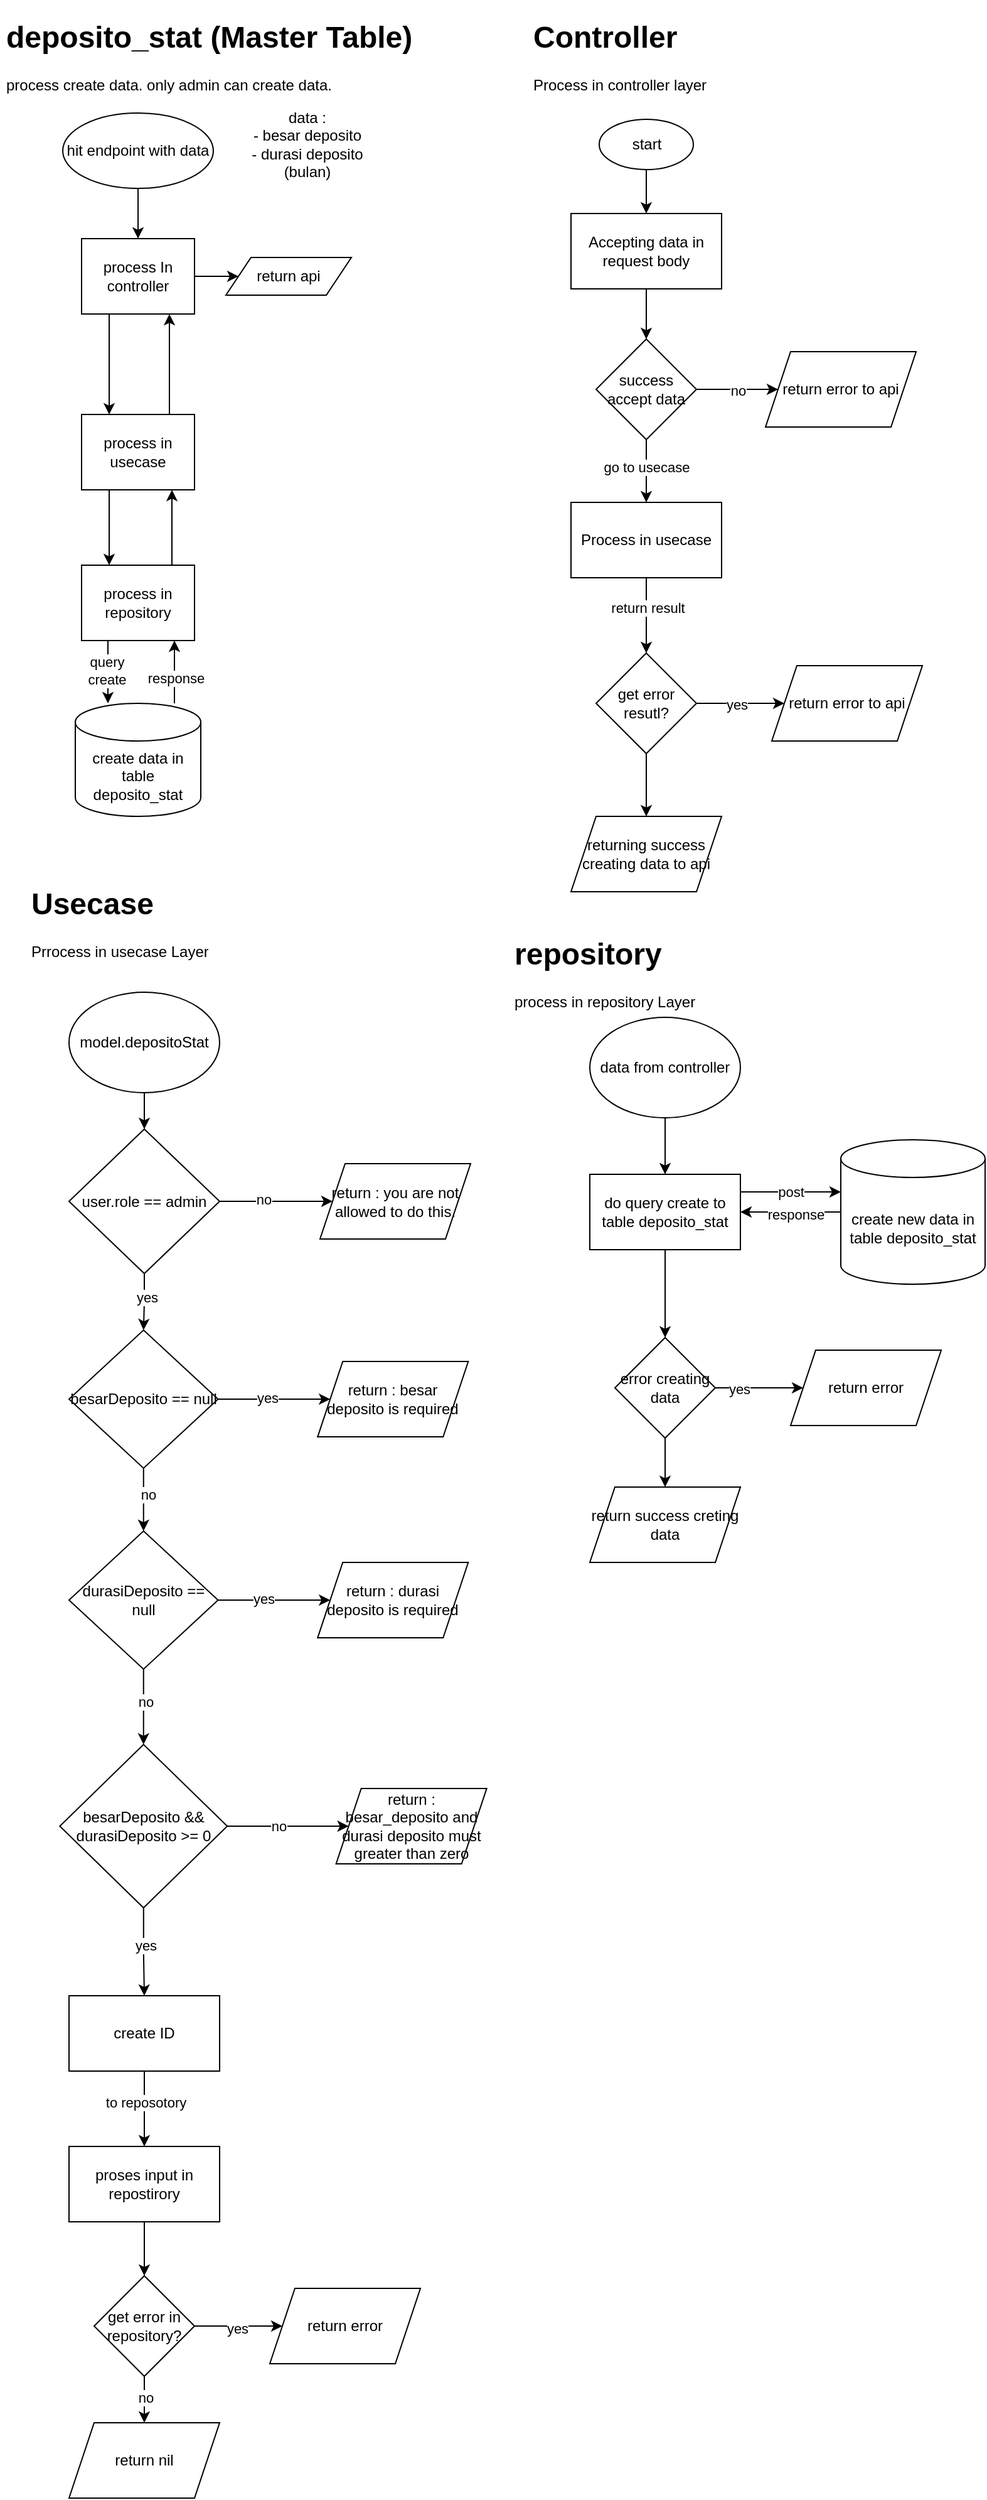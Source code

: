 <mxfile version="21.7.4" type="github" pages="3">
  <diagram name="Create" id="MhoOKnqMOwmnk6prkngq">
    <mxGraphModel dx="880" dy="446" grid="1" gridSize="10" guides="1" tooltips="1" connect="1" arrows="1" fold="1" page="1" pageScale="1" pageWidth="850" pageHeight="1100" math="0" shadow="0">
      <root>
        <mxCell id="0" />
        <mxCell id="1" parent="0" />
        <mxCell id="em2K3PVRWfTn02OiWF6q-1" value="&lt;h1&gt;deposito_stat (Master Table)&lt;/h1&gt;&lt;div&gt;process create data. only admin can create data.&lt;/div&gt;" style="text;html=1;strokeColor=none;fillColor=none;spacing=5;spacingTop=-20;whiteSpace=wrap;overflow=hidden;rounded=0;" vertex="1" parent="1">
          <mxGeometry x="20" y="10" width="370" height="70" as="geometry" />
        </mxCell>
        <mxCell id="em2K3PVRWfTn02OiWF6q-4" value="" style="edgeStyle=orthogonalEdgeStyle;rounded=0;orthogonalLoop=1;jettySize=auto;html=1;" edge="1" parent="1" source="em2K3PVRWfTn02OiWF6q-2" target="em2K3PVRWfTn02OiWF6q-3">
          <mxGeometry relative="1" as="geometry" />
        </mxCell>
        <mxCell id="em2K3PVRWfTn02OiWF6q-2" value="hit endpoint with data" style="ellipse;whiteSpace=wrap;html=1;" vertex="1" parent="1">
          <mxGeometry x="70" y="90" width="120" height="60" as="geometry" />
        </mxCell>
        <mxCell id="em2K3PVRWfTn02OiWF6q-7" value="" style="edgeStyle=orthogonalEdgeStyle;rounded=0;orthogonalLoop=1;jettySize=auto;html=1;" edge="1" parent="1" source="em2K3PVRWfTn02OiWF6q-3" target="em2K3PVRWfTn02OiWF6q-6">
          <mxGeometry relative="1" as="geometry" />
        </mxCell>
        <mxCell id="em2K3PVRWfTn02OiWF6q-11" value="" style="edgeStyle=orthogonalEdgeStyle;rounded=0;orthogonalLoop=1;jettySize=auto;html=1;" edge="1" parent="1">
          <mxGeometry relative="1" as="geometry">
            <mxPoint x="107" y="250" as="sourcePoint" />
            <mxPoint x="107" y="330" as="targetPoint" />
          </mxGeometry>
        </mxCell>
        <mxCell id="em2K3PVRWfTn02OiWF6q-3" value="process In controller" style="whiteSpace=wrap;html=1;" vertex="1" parent="1">
          <mxGeometry x="85" y="190" width="90" height="60" as="geometry" />
        </mxCell>
        <mxCell id="em2K3PVRWfTn02OiWF6q-5" value="data :&lt;br&gt;- besar deposito&lt;br&gt;- durasi deposito (bulan)" style="text;html=1;strokeColor=none;fillColor=none;align=center;verticalAlign=middle;whiteSpace=wrap;rounded=0;" vertex="1" parent="1">
          <mxGeometry x="200" y="100" width="130" height="30" as="geometry" />
        </mxCell>
        <mxCell id="em2K3PVRWfTn02OiWF6q-6" value="return api" style="shape=parallelogram;perimeter=parallelogramPerimeter;whiteSpace=wrap;html=1;fixedSize=1;" vertex="1" parent="1">
          <mxGeometry x="200" y="205" width="100" height="30" as="geometry" />
        </mxCell>
        <mxCell id="em2K3PVRWfTn02OiWF6q-13" value="" style="edgeStyle=orthogonalEdgeStyle;rounded=0;orthogonalLoop=1;jettySize=auto;html=1;" edge="1" parent="1">
          <mxGeometry relative="1" as="geometry">
            <mxPoint x="107" y="390" as="sourcePoint" />
            <mxPoint x="107" y="450" as="targetPoint" />
          </mxGeometry>
        </mxCell>
        <mxCell id="em2K3PVRWfTn02OiWF6q-21" value="" style="edgeStyle=orthogonalEdgeStyle;rounded=0;orthogonalLoop=1;jettySize=auto;html=1;" edge="1" parent="1">
          <mxGeometry relative="1" as="geometry">
            <mxPoint x="155" y="330" as="sourcePoint" />
            <mxPoint x="155" y="250" as="targetPoint" />
          </mxGeometry>
        </mxCell>
        <mxCell id="em2K3PVRWfTn02OiWF6q-10" value="process in usecase" style="whiteSpace=wrap;html=1;" vertex="1" parent="1">
          <mxGeometry x="85" y="330" width="90" height="60" as="geometry" />
        </mxCell>
        <mxCell id="em2K3PVRWfTn02OiWF6q-15" value="" style="edgeStyle=orthogonalEdgeStyle;rounded=0;orthogonalLoop=1;jettySize=auto;html=1;" edge="1" parent="1">
          <mxGeometry relative="1" as="geometry">
            <mxPoint x="106" y="510" as="sourcePoint" />
            <mxPoint x="106" y="560" as="targetPoint" />
          </mxGeometry>
        </mxCell>
        <mxCell id="em2K3PVRWfTn02OiWF6q-17" value="query&lt;br&gt;create" style="edgeLabel;html=1;align=center;verticalAlign=middle;resizable=0;points=[];" vertex="1" connectable="0" parent="em2K3PVRWfTn02OiWF6q-15">
          <mxGeometry x="-0.04" y="-1" relative="1" as="geometry">
            <mxPoint as="offset" />
          </mxGeometry>
        </mxCell>
        <mxCell id="em2K3PVRWfTn02OiWF6q-19" value="" style="edgeStyle=orthogonalEdgeStyle;rounded=0;orthogonalLoop=1;jettySize=auto;html=1;" edge="1" parent="1">
          <mxGeometry relative="1" as="geometry">
            <mxPoint x="157" y="450" as="sourcePoint" />
            <mxPoint x="157" y="390" as="targetPoint" />
          </mxGeometry>
        </mxCell>
        <mxCell id="em2K3PVRWfTn02OiWF6q-12" value="process in repository" style="whiteSpace=wrap;html=1;" vertex="1" parent="1">
          <mxGeometry x="85" y="450" width="90" height="60" as="geometry" />
        </mxCell>
        <mxCell id="em2K3PVRWfTn02OiWF6q-16" value="" style="edgeStyle=orthogonalEdgeStyle;rounded=0;orthogonalLoop=1;jettySize=auto;html=1;" edge="1" parent="1">
          <mxGeometry relative="1" as="geometry">
            <mxPoint x="159" y="560" as="sourcePoint" />
            <mxPoint x="159" y="510" as="targetPoint" />
          </mxGeometry>
        </mxCell>
        <mxCell id="em2K3PVRWfTn02OiWF6q-18" value="response" style="edgeLabel;html=1;align=center;verticalAlign=middle;resizable=0;points=[];" vertex="1" connectable="0" parent="em2K3PVRWfTn02OiWF6q-16">
          <mxGeometry x="-0.2" y="-1" relative="1" as="geometry">
            <mxPoint as="offset" />
          </mxGeometry>
        </mxCell>
        <mxCell id="em2K3PVRWfTn02OiWF6q-14" value="create data in table deposito_stat" style="shape=cylinder3;whiteSpace=wrap;html=1;boundedLbl=1;backgroundOutline=1;size=15;" vertex="1" parent="1">
          <mxGeometry x="80" y="560" width="100" height="90" as="geometry" />
        </mxCell>
        <mxCell id="em2K3PVRWfTn02OiWF6q-22" value="&lt;h1&gt;Controller&lt;/h1&gt;&lt;div&gt;Process in controller layer&lt;/div&gt;" style="text;html=1;strokeColor=none;fillColor=none;spacing=5;spacingTop=-20;whiteSpace=wrap;overflow=hidden;rounded=0;" vertex="1" parent="1">
          <mxGeometry x="440" y="10" width="190" height="80" as="geometry" />
        </mxCell>
        <mxCell id="em2K3PVRWfTn02OiWF6q-25" value="" style="edgeStyle=orthogonalEdgeStyle;rounded=0;orthogonalLoop=1;jettySize=auto;html=1;" edge="1" parent="1" source="em2K3PVRWfTn02OiWF6q-23" target="em2K3PVRWfTn02OiWF6q-24">
          <mxGeometry relative="1" as="geometry" />
        </mxCell>
        <mxCell id="em2K3PVRWfTn02OiWF6q-23" value="start" style="ellipse;whiteSpace=wrap;html=1;" vertex="1" parent="1">
          <mxGeometry x="497.5" y="95" width="75" height="40" as="geometry" />
        </mxCell>
        <mxCell id="em2K3PVRWfTn02OiWF6q-27" value="" style="edgeStyle=orthogonalEdgeStyle;rounded=0;orthogonalLoop=1;jettySize=auto;html=1;" edge="1" parent="1" source="em2K3PVRWfTn02OiWF6q-24" target="em2K3PVRWfTn02OiWF6q-26">
          <mxGeometry relative="1" as="geometry" />
        </mxCell>
        <mxCell id="em2K3PVRWfTn02OiWF6q-24" value="Accepting data in request body" style="whiteSpace=wrap;html=1;" vertex="1" parent="1">
          <mxGeometry x="475" y="170" width="120" height="60" as="geometry" />
        </mxCell>
        <mxCell id="em2K3PVRWfTn02OiWF6q-29" value="" style="edgeStyle=orthogonalEdgeStyle;rounded=0;orthogonalLoop=1;jettySize=auto;html=1;" edge="1" parent="1" source="em2K3PVRWfTn02OiWF6q-26" target="em2K3PVRWfTn02OiWF6q-28">
          <mxGeometry relative="1" as="geometry" />
        </mxCell>
        <mxCell id="em2K3PVRWfTn02OiWF6q-30" value="no" style="edgeLabel;html=1;align=center;verticalAlign=middle;resizable=0;points=[];" vertex="1" connectable="0" parent="em2K3PVRWfTn02OiWF6q-29">
          <mxGeometry x="0.015" y="-1" relative="1" as="geometry">
            <mxPoint as="offset" />
          </mxGeometry>
        </mxCell>
        <mxCell id="em2K3PVRWfTn02OiWF6q-32" value="" style="edgeStyle=orthogonalEdgeStyle;rounded=0;orthogonalLoop=1;jettySize=auto;html=1;" edge="1" parent="1" source="em2K3PVRWfTn02OiWF6q-26" target="em2K3PVRWfTn02OiWF6q-31">
          <mxGeometry relative="1" as="geometry" />
        </mxCell>
        <mxCell id="em2K3PVRWfTn02OiWF6q-33" value="go to usecase" style="edgeLabel;html=1;align=center;verticalAlign=middle;resizable=0;points=[];" vertex="1" connectable="0" parent="em2K3PVRWfTn02OiWF6q-32">
          <mxGeometry x="-0.12" relative="1" as="geometry">
            <mxPoint as="offset" />
          </mxGeometry>
        </mxCell>
        <mxCell id="em2K3PVRWfTn02OiWF6q-26" value="success accept data" style="rhombus;whiteSpace=wrap;html=1;" vertex="1" parent="1">
          <mxGeometry x="495" y="270" width="80" height="80" as="geometry" />
        </mxCell>
        <mxCell id="em2K3PVRWfTn02OiWF6q-28" value="return error to api" style="shape=parallelogram;perimeter=parallelogramPerimeter;whiteSpace=wrap;html=1;fixedSize=1;" vertex="1" parent="1">
          <mxGeometry x="630" y="280" width="120" height="60" as="geometry" />
        </mxCell>
        <mxCell id="em2K3PVRWfTn02OiWF6q-35" value="" style="edgeStyle=orthogonalEdgeStyle;rounded=0;orthogonalLoop=1;jettySize=auto;html=1;" edge="1" parent="1" source="em2K3PVRWfTn02OiWF6q-31" target="em2K3PVRWfTn02OiWF6q-34">
          <mxGeometry relative="1" as="geometry" />
        </mxCell>
        <mxCell id="em2K3PVRWfTn02OiWF6q-36" value="return result" style="edgeLabel;html=1;align=center;verticalAlign=middle;resizable=0;points=[];" vertex="1" connectable="0" parent="em2K3PVRWfTn02OiWF6q-35">
          <mxGeometry x="-0.2" y="1" relative="1" as="geometry">
            <mxPoint as="offset" />
          </mxGeometry>
        </mxCell>
        <mxCell id="em2K3PVRWfTn02OiWF6q-31" value="Process in usecase" style="whiteSpace=wrap;html=1;" vertex="1" parent="1">
          <mxGeometry x="475" y="400" width="120" height="60" as="geometry" />
        </mxCell>
        <mxCell id="em2K3PVRWfTn02OiWF6q-38" value="" style="edgeStyle=orthogonalEdgeStyle;rounded=0;orthogonalLoop=1;jettySize=auto;html=1;" edge="1" parent="1" source="em2K3PVRWfTn02OiWF6q-34" target="em2K3PVRWfTn02OiWF6q-37">
          <mxGeometry relative="1" as="geometry" />
        </mxCell>
        <mxCell id="em2K3PVRWfTn02OiWF6q-39" value="yes" style="edgeLabel;html=1;align=center;verticalAlign=middle;resizable=0;points=[];" vertex="1" connectable="0" parent="em2K3PVRWfTn02OiWF6q-38">
          <mxGeometry x="-0.086" y="-1" relative="1" as="geometry">
            <mxPoint as="offset" />
          </mxGeometry>
        </mxCell>
        <mxCell id="em2K3PVRWfTn02OiWF6q-41" value="" style="edgeStyle=orthogonalEdgeStyle;rounded=0;orthogonalLoop=1;jettySize=auto;html=1;" edge="1" parent="1" source="em2K3PVRWfTn02OiWF6q-34" target="em2K3PVRWfTn02OiWF6q-40">
          <mxGeometry relative="1" as="geometry" />
        </mxCell>
        <mxCell id="em2K3PVRWfTn02OiWF6q-34" value="get error resutl?" style="rhombus;whiteSpace=wrap;html=1;" vertex="1" parent="1">
          <mxGeometry x="495" y="520" width="80" height="80" as="geometry" />
        </mxCell>
        <mxCell id="em2K3PVRWfTn02OiWF6q-37" value="return error to api" style="shape=parallelogram;perimeter=parallelogramPerimeter;whiteSpace=wrap;html=1;fixedSize=1;" vertex="1" parent="1">
          <mxGeometry x="635" y="530" width="120" height="60" as="geometry" />
        </mxCell>
        <mxCell id="em2K3PVRWfTn02OiWF6q-40" value="returning success creating data to api" style="shape=parallelogram;perimeter=parallelogramPerimeter;whiteSpace=wrap;html=1;fixedSize=1;" vertex="1" parent="1">
          <mxGeometry x="475" y="650" width="120" height="60" as="geometry" />
        </mxCell>
        <mxCell id="em2K3PVRWfTn02OiWF6q-42" value="&lt;h1&gt;Usecase&lt;/h1&gt;&lt;div&gt;Prrocess in usecase Layer&lt;/div&gt;" style="text;html=1;strokeColor=none;fillColor=none;spacing=5;spacingTop=-20;whiteSpace=wrap;overflow=hidden;rounded=0;" vertex="1" parent="1">
          <mxGeometry x="40" y="700" width="190" height="70" as="geometry" />
        </mxCell>
        <mxCell id="em2K3PVRWfTn02OiWF6q-101" value="" style="edgeStyle=orthogonalEdgeStyle;rounded=0;orthogonalLoop=1;jettySize=auto;html=1;" edge="1" parent="1" source="em2K3PVRWfTn02OiWF6q-43" target="em2K3PVRWfTn02OiWF6q-97">
          <mxGeometry relative="1" as="geometry" />
        </mxCell>
        <mxCell id="em2K3PVRWfTn02OiWF6q-43" value="model.depositoStat" style="ellipse;whiteSpace=wrap;html=1;" vertex="1" parent="1">
          <mxGeometry x="75" y="790" width="120" height="80" as="geometry" />
        </mxCell>
        <mxCell id="em2K3PVRWfTn02OiWF6q-50" value="" style="edgeStyle=orthogonalEdgeStyle;rounded=0;orthogonalLoop=1;jettySize=auto;html=1;" edge="1" parent="1" source="em2K3PVRWfTn02OiWF6q-47" target="em2K3PVRWfTn02OiWF6q-49">
          <mxGeometry relative="1" as="geometry" />
        </mxCell>
        <mxCell id="em2K3PVRWfTn02OiWF6q-58" value="yes" style="edgeLabel;html=1;align=center;verticalAlign=middle;resizable=0;points=[];" vertex="1" connectable="0" parent="em2K3PVRWfTn02OiWF6q-50">
          <mxGeometry x="-0.144" y="1" relative="1" as="geometry">
            <mxPoint as="offset" />
          </mxGeometry>
        </mxCell>
        <mxCell id="em2K3PVRWfTn02OiWF6q-59" value="" style="edgeStyle=orthogonalEdgeStyle;rounded=0;orthogonalLoop=1;jettySize=auto;html=1;" edge="1" parent="1" source="em2K3PVRWfTn02OiWF6q-47" target="em2K3PVRWfTn02OiWF6q-56">
          <mxGeometry relative="1" as="geometry" />
        </mxCell>
        <mxCell id="em2K3PVRWfTn02OiWF6q-60" value="no" style="edgeLabel;html=1;align=center;verticalAlign=middle;resizable=0;points=[];" vertex="1" connectable="0" parent="em2K3PVRWfTn02OiWF6q-59">
          <mxGeometry x="-0.16" y="3" relative="1" as="geometry">
            <mxPoint as="offset" />
          </mxGeometry>
        </mxCell>
        <mxCell id="em2K3PVRWfTn02OiWF6q-47" value="besarDeposito == null" style="rhombus;whiteSpace=wrap;html=1;" vertex="1" parent="1">
          <mxGeometry x="75" y="1059" width="118.75" height="110" as="geometry" />
        </mxCell>
        <mxCell id="em2K3PVRWfTn02OiWF6q-49" value="return : besar deposito is required" style="shape=parallelogram;perimeter=parallelogramPerimeter;whiteSpace=wrap;html=1;fixedSize=1;" vertex="1" parent="1">
          <mxGeometry x="273.125" y="1084" width="120" height="60" as="geometry" />
        </mxCell>
        <mxCell id="em2K3PVRWfTn02OiWF6q-55" value="" style="edgeStyle=orthogonalEdgeStyle;rounded=0;orthogonalLoop=1;jettySize=auto;html=1;" edge="1" parent="1" source="em2K3PVRWfTn02OiWF6q-56" target="em2K3PVRWfTn02OiWF6q-57">
          <mxGeometry relative="1" as="geometry" />
        </mxCell>
        <mxCell id="em2K3PVRWfTn02OiWF6q-61" value="yes" style="edgeLabel;html=1;align=center;verticalAlign=middle;resizable=0;points=[];" vertex="1" connectable="0" parent="em2K3PVRWfTn02OiWF6q-55">
          <mxGeometry x="-0.189" y="1" relative="1" as="geometry">
            <mxPoint as="offset" />
          </mxGeometry>
        </mxCell>
        <mxCell id="em2K3PVRWfTn02OiWF6q-63" value="" style="edgeStyle=orthogonalEdgeStyle;rounded=0;orthogonalLoop=1;jettySize=auto;html=1;" edge="1" parent="1" source="em2K3PVRWfTn02OiWF6q-56" target="em2K3PVRWfTn02OiWF6q-62">
          <mxGeometry relative="1" as="geometry" />
        </mxCell>
        <mxCell id="em2K3PVRWfTn02OiWF6q-64" value="no" style="edgeLabel;html=1;align=center;verticalAlign=middle;resizable=0;points=[];" vertex="1" connectable="0" parent="em2K3PVRWfTn02OiWF6q-63">
          <mxGeometry x="-0.158" y="1" relative="1" as="geometry">
            <mxPoint as="offset" />
          </mxGeometry>
        </mxCell>
        <mxCell id="em2K3PVRWfTn02OiWF6q-56" value="durasiDeposito == null" style="rhombus;whiteSpace=wrap;html=1;" vertex="1" parent="1">
          <mxGeometry x="75" y="1219" width="118.75" height="110" as="geometry" />
        </mxCell>
        <mxCell id="em2K3PVRWfTn02OiWF6q-57" value="return : durasi deposito is required" style="shape=parallelogram;perimeter=parallelogramPerimeter;whiteSpace=wrap;html=1;fixedSize=1;" vertex="1" parent="1">
          <mxGeometry x="273.125" y="1244" width="120" height="60" as="geometry" />
        </mxCell>
        <mxCell id="em2K3PVRWfTn02OiWF6q-66" value="" style="edgeStyle=orthogonalEdgeStyle;rounded=0;orthogonalLoop=1;jettySize=auto;html=1;" edge="1" parent="1" source="em2K3PVRWfTn02OiWF6q-62" target="em2K3PVRWfTn02OiWF6q-65">
          <mxGeometry relative="1" as="geometry" />
        </mxCell>
        <mxCell id="em2K3PVRWfTn02OiWF6q-67" value="no" style="edgeLabel;html=1;align=center;verticalAlign=middle;resizable=0;points=[];" vertex="1" connectable="0" parent="em2K3PVRWfTn02OiWF6q-66">
          <mxGeometry x="-0.154" relative="1" as="geometry">
            <mxPoint as="offset" />
          </mxGeometry>
        </mxCell>
        <mxCell id="em2K3PVRWfTn02OiWF6q-85" value="" style="edgeStyle=orthogonalEdgeStyle;rounded=0;orthogonalLoop=1;jettySize=auto;html=1;" edge="1" parent="1" source="em2K3PVRWfTn02OiWF6q-62" target="em2K3PVRWfTn02OiWF6q-84">
          <mxGeometry relative="1" as="geometry" />
        </mxCell>
        <mxCell id="em2K3PVRWfTn02OiWF6q-87" value="yes" style="edgeLabel;html=1;align=center;verticalAlign=middle;resizable=0;points=[];" vertex="1" connectable="0" parent="em2K3PVRWfTn02OiWF6q-85">
          <mxGeometry x="-0.15" y="1" relative="1" as="geometry">
            <mxPoint as="offset" />
          </mxGeometry>
        </mxCell>
        <mxCell id="em2K3PVRWfTn02OiWF6q-62" value="besarDeposito &amp;amp;&amp;amp; durasiDeposito &amp;gt;= 0" style="rhombus;whiteSpace=wrap;html=1;" vertex="1" parent="1">
          <mxGeometry x="67.66" y="1389" width="133.44" height="130" as="geometry" />
        </mxCell>
        <mxCell id="em2K3PVRWfTn02OiWF6q-65" value="return : besar_deposito and durasi deposito must greater than zero" style="shape=parallelogram;perimeter=parallelogramPerimeter;whiteSpace=wrap;html=1;fixedSize=1;" vertex="1" parent="1">
          <mxGeometry x="287.82" y="1424" width="120" height="60" as="geometry" />
        </mxCell>
        <mxCell id="em2K3PVRWfTn02OiWF6q-72" value="" style="edgeStyle=orthogonalEdgeStyle;rounded=0;orthogonalLoop=1;jettySize=auto;html=1;" edge="1" parent="1" source="em2K3PVRWfTn02OiWF6q-68" target="em2K3PVRWfTn02OiWF6q-71">
          <mxGeometry relative="1" as="geometry" />
        </mxCell>
        <mxCell id="em2K3PVRWfTn02OiWF6q-68" value="proses input in repostirory" style="whiteSpace=wrap;html=1;" vertex="1" parent="1">
          <mxGeometry x="75" y="1709" width="120" height="60" as="geometry" />
        </mxCell>
        <mxCell id="em2K3PVRWfTn02OiWF6q-74" value="" style="edgeStyle=orthogonalEdgeStyle;rounded=0;orthogonalLoop=1;jettySize=auto;html=1;" edge="1" parent="1" source="em2K3PVRWfTn02OiWF6q-71" target="em2K3PVRWfTn02OiWF6q-73">
          <mxGeometry relative="1" as="geometry" />
        </mxCell>
        <mxCell id="em2K3PVRWfTn02OiWF6q-75" value="yes" style="edgeLabel;html=1;align=center;verticalAlign=middle;resizable=0;points=[];" vertex="1" connectable="0" parent="em2K3PVRWfTn02OiWF6q-74">
          <mxGeometry x="-0.029" y="-2" relative="1" as="geometry">
            <mxPoint as="offset" />
          </mxGeometry>
        </mxCell>
        <mxCell id="em2K3PVRWfTn02OiWF6q-77" value="" style="edgeStyle=orthogonalEdgeStyle;rounded=0;orthogonalLoop=1;jettySize=auto;html=1;" edge="1" parent="1" source="em2K3PVRWfTn02OiWF6q-71" target="em2K3PVRWfTn02OiWF6q-76">
          <mxGeometry relative="1" as="geometry" />
        </mxCell>
        <mxCell id="em2K3PVRWfTn02OiWF6q-78" value="no" style="edgeLabel;html=1;align=center;verticalAlign=middle;resizable=0;points=[];" vertex="1" connectable="0" parent="em2K3PVRWfTn02OiWF6q-77">
          <mxGeometry x="-0.2" y="1" relative="1" as="geometry">
            <mxPoint as="offset" />
          </mxGeometry>
        </mxCell>
        <mxCell id="em2K3PVRWfTn02OiWF6q-71" value="get error in repository?" style="rhombus;whiteSpace=wrap;html=1;" vertex="1" parent="1">
          <mxGeometry x="95" y="1812" width="80" height="80" as="geometry" />
        </mxCell>
        <mxCell id="em2K3PVRWfTn02OiWF6q-73" value="return error" style="shape=parallelogram;perimeter=parallelogramPerimeter;whiteSpace=wrap;html=1;fixedSize=1;" vertex="1" parent="1">
          <mxGeometry x="235" y="1822" width="120" height="60" as="geometry" />
        </mxCell>
        <mxCell id="em2K3PVRWfTn02OiWF6q-76" value="return nil" style="shape=parallelogram;perimeter=parallelogramPerimeter;whiteSpace=wrap;html=1;fixedSize=1;" vertex="1" parent="1">
          <mxGeometry x="75" y="1929" width="120" height="60" as="geometry" />
        </mxCell>
        <mxCell id="em2K3PVRWfTn02OiWF6q-79" value="&lt;h1&gt;repository&lt;/h1&gt;&lt;div&gt;process in repository Layer&lt;/div&gt;" style="text;html=1;strokeColor=none;fillColor=none;spacing=5;spacingTop=-20;whiteSpace=wrap;overflow=hidden;rounded=0;" vertex="1" parent="1">
          <mxGeometry x="425" y="740" width="190" height="70" as="geometry" />
        </mxCell>
        <mxCell id="em2K3PVRWfTn02OiWF6q-89" value="" style="edgeStyle=orthogonalEdgeStyle;rounded=0;orthogonalLoop=1;jettySize=auto;html=1;" edge="1" parent="1" source="em2K3PVRWfTn02OiWF6q-80" target="em2K3PVRWfTn02OiWF6q-83">
          <mxGeometry relative="1" as="geometry" />
        </mxCell>
        <mxCell id="em2K3PVRWfTn02OiWF6q-80" value="data from controller" style="ellipse;whiteSpace=wrap;html=1;" vertex="1" parent="1">
          <mxGeometry x="490" y="810" width="120" height="80" as="geometry" />
        </mxCell>
        <mxCell id="em2K3PVRWfTn02OiWF6q-91" value="" style="edgeStyle=orthogonalEdgeStyle;rounded=0;orthogonalLoop=1;jettySize=auto;html=1;" edge="1" parent="1">
          <mxGeometry relative="1" as="geometry">
            <mxPoint x="610" y="949" as="sourcePoint" />
            <mxPoint x="690" y="949" as="targetPoint" />
          </mxGeometry>
        </mxCell>
        <mxCell id="em2K3PVRWfTn02OiWF6q-92" value="post" style="edgeLabel;html=1;align=center;verticalAlign=middle;resizable=0;points=[];" vertex="1" connectable="0" parent="em2K3PVRWfTn02OiWF6q-91">
          <mxGeometry relative="1" as="geometry">
            <mxPoint as="offset" />
          </mxGeometry>
        </mxCell>
        <mxCell id="em2K3PVRWfTn02OiWF6q-96" value="" style="edgeStyle=orthogonalEdgeStyle;rounded=0;orthogonalLoop=1;jettySize=auto;html=1;" edge="1" parent="1" source="em2K3PVRWfTn02OiWF6q-83" target="em2K3PVRWfTn02OiWF6q-95">
          <mxGeometry relative="1" as="geometry" />
        </mxCell>
        <mxCell id="em2K3PVRWfTn02OiWF6q-83" value="do query create to table deposito_stat" style="rounded=0;whiteSpace=wrap;html=1;" vertex="1" parent="1">
          <mxGeometry x="490" y="935" width="120" height="60" as="geometry" />
        </mxCell>
        <mxCell id="em2K3PVRWfTn02OiWF6q-86" value="" style="edgeStyle=orthogonalEdgeStyle;rounded=0;orthogonalLoop=1;jettySize=auto;html=1;" edge="1" parent="1" source="em2K3PVRWfTn02OiWF6q-84" target="em2K3PVRWfTn02OiWF6q-68">
          <mxGeometry relative="1" as="geometry" />
        </mxCell>
        <mxCell id="em2K3PVRWfTn02OiWF6q-88" value="to reposotory" style="edgeLabel;html=1;align=center;verticalAlign=middle;resizable=0;points=[];" vertex="1" connectable="0" parent="em2K3PVRWfTn02OiWF6q-86">
          <mxGeometry x="-0.167" y="1" relative="1" as="geometry">
            <mxPoint as="offset" />
          </mxGeometry>
        </mxCell>
        <mxCell id="em2K3PVRWfTn02OiWF6q-84" value="create ID" style="rounded=0;whiteSpace=wrap;html=1;" vertex="1" parent="1">
          <mxGeometry x="75" y="1589" width="120" height="60" as="geometry" />
        </mxCell>
        <mxCell id="em2K3PVRWfTn02OiWF6q-93" value="" style="edgeStyle=orthogonalEdgeStyle;rounded=0;orthogonalLoop=1;jettySize=auto;html=1;" edge="1" parent="1" source="em2K3PVRWfTn02OiWF6q-90" target="em2K3PVRWfTn02OiWF6q-83">
          <mxGeometry relative="1" as="geometry" />
        </mxCell>
        <mxCell id="em2K3PVRWfTn02OiWF6q-94" value="response" style="edgeLabel;html=1;align=center;verticalAlign=middle;resizable=0;points=[];" vertex="1" connectable="0" parent="em2K3PVRWfTn02OiWF6q-93">
          <mxGeometry x="-0.1" y="2" relative="1" as="geometry">
            <mxPoint as="offset" />
          </mxGeometry>
        </mxCell>
        <mxCell id="em2K3PVRWfTn02OiWF6q-90" value="create new data in table deposito_stat" style="shape=cylinder3;whiteSpace=wrap;html=1;boundedLbl=1;backgroundOutline=1;size=15;" vertex="1" parent="1">
          <mxGeometry x="690" y="907.5" width="115" height="115" as="geometry" />
        </mxCell>
        <mxCell id="em2K3PVRWfTn02OiWF6q-105" value="" style="edgeStyle=orthogonalEdgeStyle;rounded=0;orthogonalLoop=1;jettySize=auto;html=1;" edge="1" parent="1" source="em2K3PVRWfTn02OiWF6q-95" target="em2K3PVRWfTn02OiWF6q-104">
          <mxGeometry relative="1" as="geometry" />
        </mxCell>
        <mxCell id="em2K3PVRWfTn02OiWF6q-106" value="yes" style="edgeLabel;html=1;align=center;verticalAlign=middle;resizable=0;points=[];" vertex="1" connectable="0" parent="em2K3PVRWfTn02OiWF6q-105">
          <mxGeometry x="-0.457" y="-1" relative="1" as="geometry">
            <mxPoint as="offset" />
          </mxGeometry>
        </mxCell>
        <mxCell id="em2K3PVRWfTn02OiWF6q-108" value="" style="edgeStyle=orthogonalEdgeStyle;rounded=0;orthogonalLoop=1;jettySize=auto;html=1;" edge="1" parent="1" source="em2K3PVRWfTn02OiWF6q-95" target="em2K3PVRWfTn02OiWF6q-107">
          <mxGeometry relative="1" as="geometry" />
        </mxCell>
        <mxCell id="em2K3PVRWfTn02OiWF6q-95" value="error creating data" style="rhombus;whiteSpace=wrap;html=1;rounded=0;" vertex="1" parent="1">
          <mxGeometry x="510" y="1065" width="80" height="80" as="geometry" />
        </mxCell>
        <mxCell id="em2K3PVRWfTn02OiWF6q-99" value="" style="edgeStyle=orthogonalEdgeStyle;rounded=0;orthogonalLoop=1;jettySize=auto;html=1;" edge="1" parent="1" source="em2K3PVRWfTn02OiWF6q-97" target="em2K3PVRWfTn02OiWF6q-98">
          <mxGeometry relative="1" as="geometry" />
        </mxCell>
        <mxCell id="em2K3PVRWfTn02OiWF6q-100" value="no" style="edgeLabel;html=1;align=center;verticalAlign=middle;resizable=0;points=[];" vertex="1" connectable="0" parent="em2K3PVRWfTn02OiWF6q-99">
          <mxGeometry x="-0.222" y="3" relative="1" as="geometry">
            <mxPoint y="1" as="offset" />
          </mxGeometry>
        </mxCell>
        <mxCell id="em2K3PVRWfTn02OiWF6q-102" value="" style="edgeStyle=orthogonalEdgeStyle;rounded=0;orthogonalLoop=1;jettySize=auto;html=1;" edge="1" parent="1" source="em2K3PVRWfTn02OiWF6q-97" target="em2K3PVRWfTn02OiWF6q-47">
          <mxGeometry relative="1" as="geometry" />
        </mxCell>
        <mxCell id="em2K3PVRWfTn02OiWF6q-103" value="yes" style="edgeLabel;html=1;align=center;verticalAlign=middle;resizable=0;points=[];" vertex="1" connectable="0" parent="em2K3PVRWfTn02OiWF6q-102">
          <mxGeometry x="-0.178" y="2" relative="1" as="geometry">
            <mxPoint as="offset" />
          </mxGeometry>
        </mxCell>
        <mxCell id="em2K3PVRWfTn02OiWF6q-97" value="user.role == admin" style="rhombus;whiteSpace=wrap;html=1;" vertex="1" parent="1">
          <mxGeometry x="75" y="899" width="120" height="115" as="geometry" />
        </mxCell>
        <mxCell id="em2K3PVRWfTn02OiWF6q-98" value="return : you are not allowed to do this." style="shape=parallelogram;perimeter=parallelogramPerimeter;whiteSpace=wrap;html=1;fixedSize=1;" vertex="1" parent="1">
          <mxGeometry x="275" y="926.5" width="120" height="60" as="geometry" />
        </mxCell>
        <mxCell id="em2K3PVRWfTn02OiWF6q-104" value="return error" style="shape=parallelogram;perimeter=parallelogramPerimeter;whiteSpace=wrap;html=1;fixedSize=1;rounded=0;" vertex="1" parent="1">
          <mxGeometry x="650" y="1075" width="120" height="60" as="geometry" />
        </mxCell>
        <mxCell id="em2K3PVRWfTn02OiWF6q-107" value="return success creting data" style="shape=parallelogram;perimeter=parallelogramPerimeter;whiteSpace=wrap;html=1;fixedSize=1;rounded=0;" vertex="1" parent="1">
          <mxGeometry x="490" y="1184" width="120" height="60" as="geometry" />
        </mxCell>
      </root>
    </mxGraphModel>
  </diagram>
  <diagram id="owN-p31h_dKyDMt9LuCs" name="update_by_id">
    <mxGraphModel dx="1730" dy="446" grid="1" gridSize="10" guides="1" tooltips="1" connect="1" arrows="1" fold="1" page="1" pageScale="1" pageWidth="850" pageHeight="1100" math="0" shadow="0">
      <root>
        <mxCell id="0" />
        <mxCell id="1" parent="0" />
        <mxCell id="9r86ZSZR2lq-3hlBFG5p-1" value="&lt;h1 style=&quot;border-color: var(--border-color);&quot;&gt;deposito_stat (Master Table)&lt;/h1&gt;&lt;h1&gt;&lt;div style=&quot;border-color: var(--border-color); font-size: 12px; font-weight: 400;&quot;&gt;process create data. only admin can update data.&lt;/div&gt;&lt;/h1&gt;" style="text;html=1;strokeColor=none;fillColor=none;spacing=5;spacingTop=-20;whiteSpace=wrap;overflow=hidden;rounded=0;" vertex="1" parent="1">
          <mxGeometry x="10" y="30" width="340" height="70" as="geometry" />
        </mxCell>
        <mxCell id="J7PV2YlrB_jR0UagYfqU-2" value="" style="edgeStyle=orthogonalEdgeStyle;rounded=0;orthogonalLoop=1;jettySize=auto;html=1;" edge="1" parent="1" source="Ac3iscy3ZHwU5CX10pN--1" target="J7PV2YlrB_jR0UagYfqU-1">
          <mxGeometry relative="1" as="geometry" />
        </mxCell>
        <mxCell id="Ac3iscy3ZHwU5CX10pN--1" value="hit endpoint with data" style="ellipse;whiteSpace=wrap;html=1;" vertex="1" parent="1">
          <mxGeometry x="40" y="100" width="100" height="60" as="geometry" />
        </mxCell>
        <mxCell id="g3Y6F4kuvAvWnT3EVVQp-1" value="&lt;br&gt;&lt;span style=&quot;color: rgb(0, 0, 0); font-family: Helvetica; font-size: 12px; font-style: normal; font-variant-ligatures: normal; font-variant-caps: normal; font-weight: 400; letter-spacing: normal; orphans: 2; text-align: center; text-indent: 0px; text-transform: none; widows: 2; word-spacing: 0px; -webkit-text-stroke-width: 0px; background-color: rgb(251, 251, 251); text-decoration-thickness: initial; text-decoration-style: initial; text-decoration-color: initial; float: none; display: inline !important;&quot;&gt;data :&lt;br&gt;&lt;/span&gt;- id&lt;br style=&quot;border-color: var(--border-color); color: rgb(0, 0, 0); font-family: Helvetica; font-size: 12px; font-style: normal; font-variant-ligatures: normal; font-variant-caps: normal; font-weight: 400; letter-spacing: normal; orphans: 2; text-align: center; text-indent: 0px; text-transform: none; widows: 2; word-spacing: 0px; -webkit-text-stroke-width: 0px; background-color: rgb(251, 251, 251); text-decoration-thickness: initial; text-decoration-style: initial; text-decoration-color: initial;&quot;&gt;&lt;span style=&quot;color: rgb(0, 0, 0); font-family: Helvetica; font-size: 12px; font-style: normal; font-variant-ligatures: normal; font-variant-caps: normal; font-weight: 400; letter-spacing: normal; orphans: 2; text-align: center; text-indent: 0px; text-transform: none; widows: 2; word-spacing: 0px; -webkit-text-stroke-width: 0px; background-color: rgb(251, 251, 251); text-decoration-thickness: initial; text-decoration-style: initial; text-decoration-color: initial; float: none; display: inline !important;&quot;&gt;- besar deposito&lt;/span&gt;&lt;br style=&quot;border-color: var(--border-color); color: rgb(0, 0, 0); font-family: Helvetica; font-size: 12px; font-style: normal; font-variant-ligatures: normal; font-variant-caps: normal; font-weight: 400; letter-spacing: normal; orphans: 2; text-align: center; text-indent: 0px; text-transform: none; widows: 2; word-spacing: 0px; -webkit-text-stroke-width: 0px; background-color: rgb(251, 251, 251); text-decoration-thickness: initial; text-decoration-style: initial; text-decoration-color: initial;&quot;&gt;&lt;span style=&quot;color: rgb(0, 0, 0); font-family: Helvetica; font-size: 12px; font-style: normal; font-variant-ligatures: normal; font-variant-caps: normal; font-weight: 400; letter-spacing: normal; orphans: 2; text-align: center; text-indent: 0px; text-transform: none; widows: 2; word-spacing: 0px; -webkit-text-stroke-width: 0px; background-color: rgb(251, 251, 251); text-decoration-thickness: initial; text-decoration-style: initial; text-decoration-color: initial; float: none; display: inline !important;&quot;&gt;- durasi deposito (bulan)&lt;/span&gt;&lt;br&gt;" style="text;html=1;strokeColor=none;fillColor=none;align=center;verticalAlign=middle;whiteSpace=wrap;rounded=0;" vertex="1" parent="1">
          <mxGeometry x="180" y="95" width="170" height="70" as="geometry" />
        </mxCell>
        <mxCell id="J7PV2YlrB_jR0UagYfqU-4" value="" style="edgeStyle=orthogonalEdgeStyle;rounded=0;orthogonalLoop=1;jettySize=auto;html=1;" edge="1" parent="1">
          <mxGeometry relative="1" as="geometry">
            <mxPoint x="77.5" y="280" as="sourcePoint" />
            <mxPoint x="77" y="330" as="targetPoint" />
          </mxGeometry>
        </mxCell>
        <mxCell id="clnwpJNdSA7OllH4_LMx-10" value="" style="edgeStyle=orthogonalEdgeStyle;rounded=0;orthogonalLoop=1;jettySize=auto;html=1;" edge="1" parent="1" source="J7PV2YlrB_jR0UagYfqU-1" target="clnwpJNdSA7OllH4_LMx-9">
          <mxGeometry relative="1" as="geometry" />
        </mxCell>
        <mxCell id="J7PV2YlrB_jR0UagYfqU-1" value="&lt;span style=&quot;color: rgb(0, 0, 0); font-family: Helvetica; font-size: 12px; font-style: normal; font-variant-ligatures: normal; font-variant-caps: normal; font-weight: 400; letter-spacing: normal; orphans: 2; text-align: center; text-indent: 0px; text-transform: none; widows: 2; word-spacing: 0px; -webkit-text-stroke-width: 0px; background-color: rgb(251, 251, 251); text-decoration-thickness: initial; text-decoration-style: initial; text-decoration-color: initial; float: none; display: inline !important;&quot;&gt;process In controller&lt;/span&gt;" style="whiteSpace=wrap;html=1;" vertex="1" parent="1">
          <mxGeometry x="48" y="230" width="85" height="50" as="geometry" />
        </mxCell>
        <mxCell id="clnwpJNdSA7OllH4_LMx-2" value="" style="edgeStyle=orthogonalEdgeStyle;rounded=0;orthogonalLoop=1;jettySize=auto;html=1;" edge="1" parent="1">
          <mxGeometry relative="1" as="geometry">
            <mxPoint x="81" y="380" as="sourcePoint" />
            <mxPoint x="81" y="430" as="targetPoint" />
          </mxGeometry>
        </mxCell>
        <mxCell id="clnwpJNdSA7OllH4_LMx-8" value="" style="edgeStyle=orthogonalEdgeStyle;rounded=0;orthogonalLoop=1;jettySize=auto;html=1;" edge="1" parent="1">
          <mxGeometry relative="1" as="geometry">
            <mxPoint x="100" y="330" as="sourcePoint" />
            <mxPoint x="100.5" y="280" as="targetPoint" />
          </mxGeometry>
        </mxCell>
        <mxCell id="J7PV2YlrB_jR0UagYfqU-3" value="&lt;span style=&quot;color: rgb(0, 0, 0); font-family: Helvetica; font-size: 12px; font-style: normal; font-variant-ligatures: normal; font-variant-caps: normal; font-weight: 400; letter-spacing: normal; orphans: 2; text-align: center; text-indent: 0px; text-transform: none; widows: 2; word-spacing: 0px; -webkit-text-stroke-width: 0px; background-color: rgb(251, 251, 251); text-decoration-thickness: initial; text-decoration-style: initial; text-decoration-color: initial; float: none; display: inline !important;&quot;&gt;process In usecase&lt;/span&gt;" style="whiteSpace=wrap;html=1;" vertex="1" parent="1">
          <mxGeometry x="47.5" y="330" width="85" height="50" as="geometry" />
        </mxCell>
        <mxCell id="clnwpJNdSA7OllH4_LMx-4" value="" style="edgeStyle=orthogonalEdgeStyle;rounded=0;orthogonalLoop=1;jettySize=auto;html=1;" edge="1" parent="1">
          <mxGeometry relative="1" as="geometry">
            <mxPoint x="78" y="480" as="sourcePoint" />
            <mxPoint x="78" y="560" as="targetPoint" />
          </mxGeometry>
        </mxCell>
        <mxCell id="clnwpJNdSA7OllH4_LMx-7" value="" style="edgeStyle=orthogonalEdgeStyle;rounded=0;orthogonalLoop=1;jettySize=auto;html=1;" edge="1" parent="1">
          <mxGeometry relative="1" as="geometry">
            <mxPoint x="99" y="430" as="sourcePoint" />
            <mxPoint x="99" y="380" as="targetPoint" />
          </mxGeometry>
        </mxCell>
        <mxCell id="clnwpJNdSA7OllH4_LMx-1" value="&lt;span style=&quot;color: rgb(0, 0, 0); font-family: Helvetica; font-size: 12px; font-style: normal; font-variant-ligatures: normal; font-variant-caps: normal; font-weight: 400; letter-spacing: normal; orphans: 2; text-align: center; text-indent: 0px; text-transform: none; widows: 2; word-spacing: 0px; -webkit-text-stroke-width: 0px; background-color: rgb(251, 251, 251); text-decoration-thickness: initial; text-decoration-style: initial; text-decoration-color: initial; float: none; display: inline !important;&quot;&gt;process In repository&lt;/span&gt;" style="whiteSpace=wrap;html=1;" vertex="1" parent="1">
          <mxGeometry x="47.5" y="430" width="85" height="50" as="geometry" />
        </mxCell>
        <mxCell id="clnwpJNdSA7OllH4_LMx-6" value="" style="edgeStyle=orthogonalEdgeStyle;rounded=0;orthogonalLoop=1;jettySize=auto;html=1;" edge="1" parent="1">
          <mxGeometry relative="1" as="geometry">
            <mxPoint x="99" y="560" as="sourcePoint" />
            <mxPoint x="99" y="480" as="targetPoint" />
          </mxGeometry>
        </mxCell>
        <mxCell id="clnwpJNdSA7OllH4_LMx-5" value="update in database" style="shape=cylinder3;whiteSpace=wrap;html=1;boundedLbl=1;backgroundOutline=1;size=15;" vertex="1" parent="1">
          <mxGeometry x="60" y="560" width="60" height="80" as="geometry" />
        </mxCell>
        <mxCell id="clnwpJNdSA7OllH4_LMx-9" value="return to api" style="shape=parallelogram;perimeter=parallelogramPerimeter;whiteSpace=wrap;html=1;fixedSize=1;" vertex="1" parent="1">
          <mxGeometry x="195.5" y="225" width="120" height="60" as="geometry" />
        </mxCell>
        <mxCell id="urC92vZmghjLzl60SvWI-1" value="&lt;h1 style=&quot;border-color: var(--border-color);&quot;&gt;Controller&lt;/h1&gt;&lt;h1&gt;&lt;div style=&quot;border-color: var(--border-color); font-size: 12px; font-weight: 400;&quot;&gt;Process in controller layer&lt;/div&gt;&lt;/h1&gt;" style="text;html=1;strokeColor=none;fillColor=none;spacing=5;spacingTop=-20;whiteSpace=wrap;overflow=hidden;rounded=0;" vertex="1" parent="1">
          <mxGeometry x="420" y="30" width="190" height="80" as="geometry" />
        </mxCell>
        <mxCell id="uqlDtul8qBMrP6mac9-c-2" value="" style="edgeStyle=orthogonalEdgeStyle;rounded=0;orthogonalLoop=1;jettySize=auto;html=1;" edge="1" parent="1" source="l9s1W7jzNc0PTYNk_0CO-1" target="uqlDtul8qBMrP6mac9-c-1">
          <mxGeometry relative="1" as="geometry" />
        </mxCell>
        <mxCell id="l9s1W7jzNc0PTYNk_0CO-1" value="start" style="ellipse;whiteSpace=wrap;html=1;" vertex="1" parent="1">
          <mxGeometry x="600" y="55" width="70" height="40" as="geometry" />
        </mxCell>
        <mxCell id="IEFANgxUSik_lFoq8WFZ-2" value="" style="edgeStyle=orthogonalEdgeStyle;rounded=0;orthogonalLoop=1;jettySize=auto;html=1;" edge="1" parent="1" source="uqlDtul8qBMrP6mac9-c-1" target="IEFANgxUSik_lFoq8WFZ-1">
          <mxGeometry relative="1" as="geometry" />
        </mxCell>
        <mxCell id="uqlDtul8qBMrP6mac9-c-1" value="Accepting data in request body" style="whiteSpace=wrap;html=1;" vertex="1" parent="1">
          <mxGeometry x="582.5" y="140" width="105" height="45" as="geometry" />
        </mxCell>
        <mxCell id="HtvFR-ACBGT7jKalpCrg-2" value="" style="edgeStyle=orthogonalEdgeStyle;rounded=0;orthogonalLoop=1;jettySize=auto;html=1;" edge="1" parent="1" source="IEFANgxUSik_lFoq8WFZ-1" target="HtvFR-ACBGT7jKalpCrg-1">
          <mxGeometry relative="1" as="geometry" />
        </mxCell>
        <mxCell id="HtvFR-ACBGT7jKalpCrg-3" value="no" style="edgeLabel;html=1;align=center;verticalAlign=middle;resizable=0;points=[];" vertex="1" connectable="0" parent="HtvFR-ACBGT7jKalpCrg-2">
          <mxGeometry x="-0.057" relative="1" as="geometry">
            <mxPoint y="1" as="offset" />
          </mxGeometry>
        </mxCell>
        <mxCell id="XuNhojrsIuoo6k7dAt_R-2" value="" style="edgeStyle=orthogonalEdgeStyle;rounded=0;orthogonalLoop=1;jettySize=auto;html=1;" edge="1" parent="1" source="IEFANgxUSik_lFoq8WFZ-1" target="XuNhojrsIuoo6k7dAt_R-1">
          <mxGeometry relative="1" as="geometry" />
        </mxCell>
        <mxCell id="XuNhojrsIuoo6k7dAt_R-3" value="go to usecase" style="edgeLabel;html=1;align=center;verticalAlign=middle;resizable=0;points=[];" vertex="1" connectable="0" parent="XuNhojrsIuoo6k7dAt_R-2">
          <mxGeometry x="-0.144" y="4" relative="1" as="geometry">
            <mxPoint as="offset" />
          </mxGeometry>
        </mxCell>
        <mxCell id="IEFANgxUSik_lFoq8WFZ-1" value="success accept data" style="rhombus;whiteSpace=wrap;html=1;" vertex="1" parent="1">
          <mxGeometry x="595" y="247.5" width="80" height="80" as="geometry" />
        </mxCell>
        <mxCell id="HtvFR-ACBGT7jKalpCrg-1" value="return error to api" style="shape=parallelogram;perimeter=parallelogramPerimeter;whiteSpace=wrap;html=1;fixedSize=1;" vertex="1" parent="1">
          <mxGeometry x="735" y="257.5" width="120" height="60" as="geometry" />
        </mxCell>
        <mxCell id="XuNhojrsIuoo6k7dAt_R-5" value="" style="edgeStyle=orthogonalEdgeStyle;rounded=0;orthogonalLoop=1;jettySize=auto;html=1;" edge="1" parent="1" source="XuNhojrsIuoo6k7dAt_R-1">
          <mxGeometry relative="1" as="geometry">
            <mxPoint x="635" y="557.5" as="targetPoint" />
          </mxGeometry>
        </mxCell>
        <mxCell id="LyzNTbaa1AJdJHub_NOu-1" value="return result" style="edgeLabel;html=1;align=center;verticalAlign=middle;resizable=0;points=[];" vertex="1" connectable="0" parent="XuNhojrsIuoo6k7dAt_R-5">
          <mxGeometry x="0.013" y="1" relative="1" as="geometry">
            <mxPoint as="offset" />
          </mxGeometry>
        </mxCell>
        <mxCell id="XuNhojrsIuoo6k7dAt_R-1" value="Process in usecase" style="whiteSpace=wrap;html=1;" vertex="1" parent="1">
          <mxGeometry x="575" y="417.5" width="120" height="60" as="geometry" />
        </mxCell>
        <mxCell id="2SVM6o4R9Runbqixxl4L-3" value="" style="edgeStyle=orthogonalEdgeStyle;rounded=0;orthogonalLoop=1;jettySize=auto;html=1;" edge="1" parent="1" source="2SVM6o4R9Runbqixxl4L-1" target="2SVM6o4R9Runbqixxl4L-2">
          <mxGeometry relative="1" as="geometry" />
        </mxCell>
        <mxCell id="2SVM6o4R9Runbqixxl4L-4" value="yes" style="edgeLabel;html=1;align=center;verticalAlign=middle;resizable=0;points=[];" vertex="1" connectable="0" parent="2SVM6o4R9Runbqixxl4L-3">
          <mxGeometry x="-0.171" y="1" relative="1" as="geometry">
            <mxPoint as="offset" />
          </mxGeometry>
        </mxCell>
        <mxCell id="OvTk91BS6C3CJ6LeNipO-91" value="" style="edgeStyle=orthogonalEdgeStyle;rounded=0;orthogonalLoop=1;jettySize=auto;html=1;" edge="1" parent="1" source="2SVM6o4R9Runbqixxl4L-1" target="OvTk91BS6C3CJ6LeNipO-90">
          <mxGeometry relative="1" as="geometry" />
        </mxCell>
        <mxCell id="OvTk91BS6C3CJ6LeNipO-92" value="no" style="edgeLabel;html=1;align=center;verticalAlign=middle;resizable=0;points=[];" vertex="1" connectable="0" parent="OvTk91BS6C3CJ6LeNipO-91">
          <mxGeometry x="-0.171" y="-2" relative="1" as="geometry">
            <mxPoint as="offset" />
          </mxGeometry>
        </mxCell>
        <mxCell id="2SVM6o4R9Runbqixxl4L-1" value="get error resutl?" style="rhombus;whiteSpace=wrap;html=1;" vertex="1" parent="1">
          <mxGeometry x="595" y="560" width="80" height="80" as="geometry" />
        </mxCell>
        <mxCell id="2SVM6o4R9Runbqixxl4L-2" value="return error to api" style="shape=parallelogram;perimeter=parallelogramPerimeter;whiteSpace=wrap;html=1;fixedSize=1;" vertex="1" parent="1">
          <mxGeometry x="415" y="570" width="120" height="60" as="geometry" />
        </mxCell>
        <mxCell id="2SVM6o4R9Runbqixxl4L-5" value="&lt;h1&gt;Usecase&lt;/h1&gt;&lt;div&gt;process in usecase layer&lt;/div&gt;" style="text;html=1;strokeColor=none;fillColor=none;spacing=5;spacingTop=-20;whiteSpace=wrap;overflow=hidden;rounded=0;" vertex="1" parent="1">
          <mxGeometry x="10" y="660" width="160" height="70" as="geometry" />
        </mxCell>
        <mxCell id="OvTk91BS6C3CJ6LeNipO-39" value="" style="edgeStyle=orthogonalEdgeStyle;rounded=0;orthogonalLoop=1;jettySize=auto;html=1;" edge="1" parent="1" source="o7qxunCAx-AaQ8PmsK3o-1" target="OvTk91BS6C3CJ6LeNipO-38">
          <mxGeometry relative="1" as="geometry" />
        </mxCell>
        <mxCell id="o7qxunCAx-AaQ8PmsK3o-1" value="id depositoStat" style="ellipse;whiteSpace=wrap;html=1;" vertex="1" parent="1">
          <mxGeometry x="567.5" y="760" width="120" height="80" as="geometry" />
        </mxCell>
        <mxCell id="MAkFgzrwG-5WZE0O9hrZ-2" value="" style="edgeStyle=orthogonalEdgeStyle;rounded=0;orthogonalLoop=1;jettySize=auto;html=1;" edge="1" parent="1" source="QbgLQYMaBMikfqgirOM5-1">
          <mxGeometry relative="1" as="geometry">
            <mxPoint x="305" y="940" as="targetPoint" />
          </mxGeometry>
        </mxCell>
        <mxCell id="_AoLcfFJco494q5Y_itQ-3" value="no" style="edgeLabel;html=1;align=center;verticalAlign=middle;resizable=0;points=[];" vertex="1" connectable="0" parent="MAkFgzrwG-5WZE0O9hrZ-2">
          <mxGeometry x="-0.098" relative="1" as="geometry">
            <mxPoint as="offset" />
          </mxGeometry>
        </mxCell>
        <mxCell id="_AoLcfFJco494q5Y_itQ-2" value="" style="edgeStyle=orthogonalEdgeStyle;rounded=0;orthogonalLoop=1;jettySize=auto;html=1;" edge="1" parent="1" source="QbgLQYMaBMikfqgirOM5-1" target="_AoLcfFJco494q5Y_itQ-1">
          <mxGeometry relative="1" as="geometry" />
        </mxCell>
        <mxCell id="_AoLcfFJco494q5Y_itQ-4" value="yes" style="edgeLabel;html=1;align=center;verticalAlign=middle;resizable=0;points=[];" vertex="1" connectable="0" parent="_AoLcfFJco494q5Y_itQ-2">
          <mxGeometry x="-0.24" y="-1" relative="1" as="geometry">
            <mxPoint as="offset" />
          </mxGeometry>
        </mxCell>
        <mxCell id="QbgLQYMaBMikfqgirOM5-1" value="user.role == admin" style="rhombus;whiteSpace=wrap;html=1;" vertex="1" parent="1">
          <mxGeometry x="174" y="900" width="80" height="80" as="geometry" />
        </mxCell>
        <mxCell id="_AoLcfFJco494q5Y_itQ-6" value="" style="edgeStyle=orthogonalEdgeStyle;rounded=0;orthogonalLoop=1;jettySize=auto;html=1;" edge="1" parent="1" source="_AoLcfFJco494q5Y_itQ-1" target="_AoLcfFJco494q5Y_itQ-5">
          <mxGeometry relative="1" as="geometry" />
        </mxCell>
        <mxCell id="_AoLcfFJco494q5Y_itQ-1" value="find data by id" style="whiteSpace=wrap;html=1;" vertex="1" parent="1">
          <mxGeometry x="154" y="1030" width="120" height="60" as="geometry" />
        </mxCell>
        <mxCell id="_AoLcfFJco494q5Y_itQ-8" value="" style="edgeStyle=orthogonalEdgeStyle;rounded=0;orthogonalLoop=1;jettySize=auto;html=1;" edge="1" parent="1" source="_AoLcfFJco494q5Y_itQ-5">
          <mxGeometry relative="1" as="geometry">
            <mxPoint x="314" y="1180" as="targetPoint" />
          </mxGeometry>
        </mxCell>
        <mxCell id="_AoLcfFJco494q5Y_itQ-12" value="no" style="edgeLabel;html=1;align=center;verticalAlign=middle;resizable=0;points=[];" vertex="1" connectable="0" parent="_AoLcfFJco494q5Y_itQ-8">
          <mxGeometry x="-0.141" y="-2" relative="1" as="geometry">
            <mxPoint as="offset" />
          </mxGeometry>
        </mxCell>
        <mxCell id="_AoLcfFJco494q5Y_itQ-14" value="" style="edgeStyle=orthogonalEdgeStyle;rounded=0;orthogonalLoop=1;jettySize=auto;html=1;" edge="1" parent="1" source="_AoLcfFJco494q5Y_itQ-5" target="_AoLcfFJco494q5Y_itQ-13">
          <mxGeometry relative="1" as="geometry" />
        </mxCell>
        <mxCell id="_AoLcfFJco494q5Y_itQ-15" value="yes" style="edgeLabel;html=1;align=center;verticalAlign=middle;resizable=0;points=[];" vertex="1" connectable="0" parent="_AoLcfFJco494q5Y_itQ-14">
          <mxGeometry x="-0.2" y="-1" relative="1" as="geometry">
            <mxPoint as="offset" />
          </mxGeometry>
        </mxCell>
        <mxCell id="_AoLcfFJco494q5Y_itQ-5" value="success find data" style="rhombus;whiteSpace=wrap;html=1;" vertex="1" parent="1">
          <mxGeometry x="174" y="1140" width="80" height="80" as="geometry" />
        </mxCell>
        <mxCell id="_AoLcfFJco494q5Y_itQ-9" value="return : you are not allowed to do this." style="shape=parallelogram;perimeter=parallelogramPerimeter;whiteSpace=wrap;html=1;fixedSize=1;" vertex="1" parent="1">
          <mxGeometry x="294" y="910" width="120" height="60" as="geometry" />
        </mxCell>
        <mxCell id="_AoLcfFJco494q5Y_itQ-11" value="return error : data to edit not found" style="shape=parallelogram;perimeter=parallelogramPerimeter;whiteSpace=wrap;html=1;fixedSize=1;" vertex="1" parent="1">
          <mxGeometry x="304" y="1150" width="120" height="60" as="geometry" />
        </mxCell>
        <mxCell id="OvTk91BS6C3CJ6LeNipO-4" value="" style="edgeStyle=orthogonalEdgeStyle;rounded=0;orthogonalLoop=1;jettySize=auto;html=1;" edge="1" parent="1" source="_AoLcfFJco494q5Y_itQ-13" target="OvTk91BS6C3CJ6LeNipO-3">
          <mxGeometry relative="1" as="geometry" />
        </mxCell>
        <mxCell id="_AoLcfFJco494q5Y_itQ-13" value="success find data" style="rhombus;whiteSpace=wrap;html=1;" vertex="1" parent="1">
          <mxGeometry x="174" y="1300" width="80" height="80" as="geometry" />
        </mxCell>
        <mxCell id="OvTk91BS6C3CJ6LeNipO-6" value="" style="edgeStyle=orthogonalEdgeStyle;rounded=0;orthogonalLoop=1;jettySize=auto;html=1;" edge="1" parent="1" source="OvTk91BS6C3CJ6LeNipO-3">
          <mxGeometry relative="1" as="geometry">
            <mxPoint x="324" y="1470" as="targetPoint" />
          </mxGeometry>
        </mxCell>
        <mxCell id="OvTk91BS6C3CJ6LeNipO-9" value="yes" style="edgeLabel;html=1;align=center;verticalAlign=middle;resizable=0;points=[];" vertex="1" connectable="0" parent="OvTk91BS6C3CJ6LeNipO-6">
          <mxGeometry x="-0.171" y="2" relative="1" as="geometry">
            <mxPoint as="offset" />
          </mxGeometry>
        </mxCell>
        <mxCell id="OvTk91BS6C3CJ6LeNipO-17" value="" style="edgeStyle=orthogonalEdgeStyle;rounded=0;orthogonalLoop=1;jettySize=auto;html=1;" edge="1" parent="1" source="OvTk91BS6C3CJ6LeNipO-3" target="OvTk91BS6C3CJ6LeNipO-16">
          <mxGeometry relative="1" as="geometry" />
        </mxCell>
        <mxCell id="OvTk91BS6C3CJ6LeNipO-3" value="besar deposito == null" style="rhombus;whiteSpace=wrap;html=1;" vertex="1" parent="1">
          <mxGeometry x="174" y="1430" width="80" height="80" as="geometry" />
        </mxCell>
        <mxCell id="OvTk91BS6C3CJ6LeNipO-18" style="edgeStyle=orthogonalEdgeStyle;rounded=0;orthogonalLoop=1;jettySize=auto;html=1;exitX=0.5;exitY=1;exitDx=0;exitDy=0;entryX=1;entryY=0.5;entryDx=0;entryDy=0;" edge="1" parent="1" source="OvTk91BS6C3CJ6LeNipO-15" target="OvTk91BS6C3CJ6LeNipO-16">
          <mxGeometry relative="1" as="geometry" />
        </mxCell>
        <mxCell id="OvTk91BS6C3CJ6LeNipO-15" value="besar deposito == besar deposito from database" style="rounded=0;whiteSpace=wrap;html=1;" vertex="1" parent="1">
          <mxGeometry x="324" y="1440" width="120" height="60" as="geometry" />
        </mxCell>
        <mxCell id="OvTk91BS6C3CJ6LeNipO-20" value="" style="edgeStyle=orthogonalEdgeStyle;rounded=0;orthogonalLoop=1;jettySize=auto;html=1;" edge="1" parent="1" source="OvTk91BS6C3CJ6LeNipO-16" target="OvTk91BS6C3CJ6LeNipO-19">
          <mxGeometry relative="1" as="geometry" />
        </mxCell>
        <mxCell id="OvTk91BS6C3CJ6LeNipO-22" value="" style="edgeStyle=orthogonalEdgeStyle;rounded=0;orthogonalLoop=1;jettySize=auto;html=1;" edge="1" parent="1" source="OvTk91BS6C3CJ6LeNipO-16" target="OvTk91BS6C3CJ6LeNipO-21">
          <mxGeometry relative="1" as="geometry" />
        </mxCell>
        <mxCell id="OvTk91BS6C3CJ6LeNipO-23" value="to repository" style="edgeLabel;html=1;align=center;verticalAlign=middle;resizable=0;points=[];" vertex="1" connectable="0" parent="OvTk91BS6C3CJ6LeNipO-22">
          <mxGeometry x="-0.089" y="2" relative="1" as="geometry">
            <mxPoint as="offset" />
          </mxGeometry>
        </mxCell>
        <mxCell id="OvTk91BS6C3CJ6LeNipO-16" value="durasi deposito == null" style="rhombus;whiteSpace=wrap;html=1;" vertex="1" parent="1">
          <mxGeometry x="174" y="1590" width="80" height="80" as="geometry" />
        </mxCell>
        <mxCell id="OvTk91BS6C3CJ6LeNipO-24" style="edgeStyle=orthogonalEdgeStyle;rounded=0;orthogonalLoop=1;jettySize=auto;html=1;exitX=0.5;exitY=1;exitDx=0;exitDy=0;entryX=0;entryY=0.5;entryDx=0;entryDy=0;" edge="1" parent="1" source="OvTk91BS6C3CJ6LeNipO-19" target="OvTk91BS6C3CJ6LeNipO-21">
          <mxGeometry relative="1" as="geometry" />
        </mxCell>
        <mxCell id="OvTk91BS6C3CJ6LeNipO-25" value="to repository" style="edgeLabel;html=1;align=center;verticalAlign=middle;resizable=0;points=[];" vertex="1" connectable="0" parent="OvTk91BS6C3CJ6LeNipO-24">
          <mxGeometry x="-0.444" y="-2" relative="1" as="geometry">
            <mxPoint as="offset" />
          </mxGeometry>
        </mxCell>
        <mxCell id="OvTk91BS6C3CJ6LeNipO-19" value="durasi deposito == durasi deposito from database" style="whiteSpace=wrap;html=1;" vertex="1" parent="1">
          <mxGeometry x="-6" y="1600" width="120" height="60" as="geometry" />
        </mxCell>
        <mxCell id="OvTk91BS6C3CJ6LeNipO-27" value="" style="edgeStyle=orthogonalEdgeStyle;rounded=0;orthogonalLoop=1;jettySize=auto;html=1;" edge="1" parent="1" source="OvTk91BS6C3CJ6LeNipO-21" target="OvTk91BS6C3CJ6LeNipO-26">
          <mxGeometry relative="1" as="geometry" />
        </mxCell>
        <mxCell id="OvTk91BS6C3CJ6LeNipO-28" value="return result" style="edgeLabel;html=1;align=center;verticalAlign=middle;resizable=0;points=[];" vertex="1" connectable="0" parent="OvTk91BS6C3CJ6LeNipO-27">
          <mxGeometry x="-0.057" y="3" relative="1" as="geometry">
            <mxPoint as="offset" />
          </mxGeometry>
        </mxCell>
        <mxCell id="OvTk91BS6C3CJ6LeNipO-21" value="process input to database" style="whiteSpace=wrap;html=1;" vertex="1" parent="1">
          <mxGeometry x="154" y="1760" width="120" height="60" as="geometry" />
        </mxCell>
        <mxCell id="OvTk91BS6C3CJ6LeNipO-30" value="" style="edgeStyle=orthogonalEdgeStyle;rounded=0;orthogonalLoop=1;jettySize=auto;html=1;" edge="1" parent="1" source="OvTk91BS6C3CJ6LeNipO-26" target="OvTk91BS6C3CJ6LeNipO-29">
          <mxGeometry relative="1" as="geometry" />
        </mxCell>
        <mxCell id="OvTk91BS6C3CJ6LeNipO-31" value="yes" style="edgeLabel;html=1;align=center;verticalAlign=middle;resizable=0;points=[];" vertex="1" connectable="0" parent="OvTk91BS6C3CJ6LeNipO-30">
          <mxGeometry x="-0.08" y="-2" relative="1" as="geometry">
            <mxPoint as="offset" />
          </mxGeometry>
        </mxCell>
        <mxCell id="OvTk91BS6C3CJ6LeNipO-33" value="" style="edgeStyle=orthogonalEdgeStyle;rounded=0;orthogonalLoop=1;jettySize=auto;html=1;" edge="1" parent="1" source="OvTk91BS6C3CJ6LeNipO-26" target="OvTk91BS6C3CJ6LeNipO-32">
          <mxGeometry relative="1" as="geometry" />
        </mxCell>
        <mxCell id="OvTk91BS6C3CJ6LeNipO-26" value="result == error" style="rhombus;whiteSpace=wrap;html=1;" vertex="1" parent="1">
          <mxGeometry x="174" y="1890" width="80" height="80" as="geometry" />
        </mxCell>
        <mxCell id="OvTk91BS6C3CJ6LeNipO-29" value="return error" style="shape=parallelogram;perimeter=parallelogramPerimeter;whiteSpace=wrap;html=1;fixedSize=1;" vertex="1" parent="1">
          <mxGeometry x="294" y="1900" width="120" height="60" as="geometry" />
        </mxCell>
        <mxCell id="OvTk91BS6C3CJ6LeNipO-32" value="return success/nil" style="shape=parallelogram;perimeter=parallelogramPerimeter;whiteSpace=wrap;html=1;fixedSize=1;" vertex="1" parent="1">
          <mxGeometry x="154" y="2010" width="120" height="60" as="geometry" />
        </mxCell>
        <mxCell id="OvTk91BS6C3CJ6LeNipO-34" value="usecase update data" style="text;html=1;strokeColor=none;fillColor=none;align=center;verticalAlign=middle;whiteSpace=wrap;rounded=0;" vertex="1" parent="1">
          <mxGeometry x="40" y="775" width="80" height="30" as="geometry" />
        </mxCell>
        <mxCell id="OvTk91BS6C3CJ6LeNipO-37" value="" style="edgeStyle=orthogonalEdgeStyle;rounded=0;orthogonalLoop=1;jettySize=auto;html=1;" edge="1" parent="1" source="OvTk91BS6C3CJ6LeNipO-36" target="QbgLQYMaBMikfqgirOM5-1">
          <mxGeometry relative="1" as="geometry" />
        </mxCell>
        <mxCell id="OvTk91BS6C3CJ6LeNipO-36" value="model.depositoStat" style="ellipse;whiteSpace=wrap;html=1;" vertex="1" parent="1">
          <mxGeometry x="154" y="760" width="120" height="80" as="geometry" />
        </mxCell>
        <mxCell id="OvTk91BS6C3CJ6LeNipO-41" value="" style="edgeStyle=orthogonalEdgeStyle;rounded=0;orthogonalLoop=1;jettySize=auto;html=1;" edge="1" parent="1" source="OvTk91BS6C3CJ6LeNipO-38" target="OvTk91BS6C3CJ6LeNipO-40">
          <mxGeometry relative="1" as="geometry" />
        </mxCell>
        <mxCell id="OvTk91BS6C3CJ6LeNipO-42" value="yes" style="edgeLabel;html=1;align=center;verticalAlign=middle;resizable=0;points=[];" vertex="1" connectable="0" parent="OvTk91BS6C3CJ6LeNipO-41">
          <mxGeometry x="-0.157" y="-1" relative="1" as="geometry">
            <mxPoint as="offset" />
          </mxGeometry>
        </mxCell>
        <mxCell id="OvTk91BS6C3CJ6LeNipO-44" value="" style="edgeStyle=orthogonalEdgeStyle;rounded=0;orthogonalLoop=1;jettySize=auto;html=1;" edge="1" parent="1" source="OvTk91BS6C3CJ6LeNipO-38" target="OvTk91BS6C3CJ6LeNipO-43">
          <mxGeometry relative="1" as="geometry" />
        </mxCell>
        <mxCell id="OvTk91BS6C3CJ6LeNipO-38" value="id == null" style="rhombus;whiteSpace=wrap;html=1;" vertex="1" parent="1">
          <mxGeometry x="587.5" y="900" width="80" height="80" as="geometry" />
        </mxCell>
        <mxCell id="OvTk91BS6C3CJ6LeNipO-40" value="return id is required" style="shape=parallelogram;perimeter=parallelogramPerimeter;whiteSpace=wrap;html=1;fixedSize=1;" vertex="1" parent="1">
          <mxGeometry x="727.5" y="910" width="120" height="60" as="geometry" />
        </mxCell>
        <mxCell id="OvTk91BS6C3CJ6LeNipO-46" value="" style="edgeStyle=orthogonalEdgeStyle;rounded=0;orthogonalLoop=1;jettySize=auto;html=1;" edge="1" parent="1" source="OvTk91BS6C3CJ6LeNipO-43" target="OvTk91BS6C3CJ6LeNipO-45">
          <mxGeometry relative="1" as="geometry" />
        </mxCell>
        <mxCell id="OvTk91BS6C3CJ6LeNipO-52" value="result" style="edgeLabel;html=1;align=center;verticalAlign=middle;resizable=0;points=[];" vertex="1" connectable="0" parent="OvTk91BS6C3CJ6LeNipO-46">
          <mxGeometry x="-0.029" y="1" relative="1" as="geometry">
            <mxPoint as="offset" />
          </mxGeometry>
        </mxCell>
        <mxCell id="OvTk91BS6C3CJ6LeNipO-43" value="process find in repository" style="whiteSpace=wrap;html=1;" vertex="1" parent="1">
          <mxGeometry x="567.5" y="1040" width="120" height="60" as="geometry" />
        </mxCell>
        <mxCell id="OvTk91BS6C3CJ6LeNipO-48" value="" style="edgeStyle=orthogonalEdgeStyle;rounded=0;orthogonalLoop=1;jettySize=auto;html=1;" edge="1" parent="1" source="OvTk91BS6C3CJ6LeNipO-45" target="OvTk91BS6C3CJ6LeNipO-47">
          <mxGeometry relative="1" as="geometry" />
        </mxCell>
        <mxCell id="OvTk91BS6C3CJ6LeNipO-49" value="no" style="edgeLabel;html=1;align=center;verticalAlign=middle;resizable=0;points=[];" vertex="1" connectable="0" parent="OvTk91BS6C3CJ6LeNipO-48">
          <mxGeometry x="-0.071" y="-1" relative="1" as="geometry">
            <mxPoint as="offset" />
          </mxGeometry>
        </mxCell>
        <mxCell id="OvTk91BS6C3CJ6LeNipO-51" value="" style="edgeStyle=orthogonalEdgeStyle;rounded=0;orthogonalLoop=1;jettySize=auto;html=1;" edge="1" parent="1" source="OvTk91BS6C3CJ6LeNipO-45" target="OvTk91BS6C3CJ6LeNipO-50">
          <mxGeometry relative="1" as="geometry" />
        </mxCell>
        <mxCell id="OvTk91BS6C3CJ6LeNipO-45" value="success find data" style="rhombus;whiteSpace=wrap;html=1;" vertex="1" parent="1">
          <mxGeometry x="587.5" y="1170" width="80" height="80" as="geometry" />
        </mxCell>
        <mxCell id="OvTk91BS6C3CJ6LeNipO-47" value="return error" style="shape=parallelogram;perimeter=parallelogramPerimeter;whiteSpace=wrap;html=1;fixedSize=1;" vertex="1" parent="1">
          <mxGeometry x="727.5" y="1180" width="120" height="60" as="geometry" />
        </mxCell>
        <mxCell id="OvTk91BS6C3CJ6LeNipO-50" value="return data" style="shape=parallelogram;perimeter=parallelogramPerimeter;whiteSpace=wrap;html=1;fixedSize=1;" vertex="1" parent="1">
          <mxGeometry x="567.5" y="1310" width="120" height="60" as="geometry" />
        </mxCell>
        <mxCell id="OvTk91BS6C3CJ6LeNipO-53" value="usecase find by Id" style="text;html=1;strokeColor=none;fillColor=none;align=center;verticalAlign=middle;whiteSpace=wrap;rounded=0;" vertex="1" parent="1">
          <mxGeometry x="455" y="760" width="80" height="30" as="geometry" />
        </mxCell>
        <mxCell id="OvTk91BS6C3CJ6LeNipO-54" value="&lt;h1&gt;Repository&lt;/h1&gt;&lt;div&gt;Process in repository layer&lt;/div&gt;" style="text;html=1;strokeColor=none;fillColor=none;spacing=5;spacingTop=-20;whiteSpace=wrap;overflow=hidden;rounded=0;" vertex="1" parent="1">
          <mxGeometry y="2150" width="190" height="70" as="geometry" />
        </mxCell>
        <mxCell id="OvTk91BS6C3CJ6LeNipO-55" value="repository find by Id" style="text;html=1;strokeColor=none;fillColor=none;align=center;verticalAlign=middle;whiteSpace=wrap;rounded=0;" vertex="1" parent="1">
          <mxGeometry y="2250" width="60" height="30" as="geometry" />
        </mxCell>
        <mxCell id="OvTk91BS6C3CJ6LeNipO-58" value="" style="edgeStyle=orthogonalEdgeStyle;rounded=0;orthogonalLoop=1;jettySize=auto;html=1;" edge="1" parent="1" source="OvTk91BS6C3CJ6LeNipO-56" target="OvTk91BS6C3CJ6LeNipO-57">
          <mxGeometry relative="1" as="geometry" />
        </mxCell>
        <mxCell id="OvTk91BS6C3CJ6LeNipO-56" value="data Id" style="ellipse;whiteSpace=wrap;html=1;" vertex="1" parent="1">
          <mxGeometry x="154" y="2190" width="120" height="80" as="geometry" />
        </mxCell>
        <mxCell id="OvTk91BS6C3CJ6LeNipO-60" value="" style="edgeStyle=orthogonalEdgeStyle;rounded=0;orthogonalLoop=1;jettySize=auto;html=1;" edge="1" parent="1">
          <mxGeometry relative="1" as="geometry">
            <mxPoint x="274" y="2347" as="sourcePoint" />
            <mxPoint x="368" y="2347" as="targetPoint" />
          </mxGeometry>
        </mxCell>
        <mxCell id="OvTk91BS6C3CJ6LeNipO-62" value="query get" style="edgeLabel;html=1;align=center;verticalAlign=middle;resizable=0;points=[];" vertex="1" connectable="0" parent="OvTk91BS6C3CJ6LeNipO-60">
          <mxGeometry x="-0.234" relative="1" as="geometry">
            <mxPoint as="offset" />
          </mxGeometry>
        </mxCell>
        <mxCell id="OvTk91BS6C3CJ6LeNipO-65" value="" style="edgeStyle=orthogonalEdgeStyle;rounded=0;orthogonalLoop=1;jettySize=auto;html=1;" edge="1" parent="1" source="OvTk91BS6C3CJ6LeNipO-57" target="OvTk91BS6C3CJ6LeNipO-64">
          <mxGeometry relative="1" as="geometry" />
        </mxCell>
        <mxCell id="OvTk91BS6C3CJ6LeNipO-57" value="do query Get data by id to table deposito_stat" style="whiteSpace=wrap;html=1;" vertex="1" parent="1">
          <mxGeometry x="154" y="2330" width="120" height="60" as="geometry" />
        </mxCell>
        <mxCell id="OvTk91BS6C3CJ6LeNipO-61" value="" style="edgeStyle=orthogonalEdgeStyle;rounded=0;orthogonalLoop=1;jettySize=auto;html=1;" edge="1" parent="1">
          <mxGeometry relative="1" as="geometry">
            <mxPoint x="368" y="2375" as="sourcePoint" />
            <mxPoint x="274" y="2375" as="targetPoint" />
          </mxGeometry>
        </mxCell>
        <mxCell id="OvTk91BS6C3CJ6LeNipO-63" value="response" style="edgeLabel;html=1;align=center;verticalAlign=middle;resizable=0;points=[];" vertex="1" connectable="0" parent="OvTk91BS6C3CJ6LeNipO-61">
          <mxGeometry y="-1" relative="1" as="geometry">
            <mxPoint as="offset" />
          </mxGeometry>
        </mxCell>
        <mxCell id="OvTk91BS6C3CJ6LeNipO-59" value="table deposito_stat" style="shape=cylinder3;whiteSpace=wrap;html=1;boundedLbl=1;backgroundOutline=1;size=15;" vertex="1" parent="1">
          <mxGeometry x="360" y="2310" width="80" height="90" as="geometry" />
        </mxCell>
        <mxCell id="OvTk91BS6C3CJ6LeNipO-67" value="" style="edgeStyle=orthogonalEdgeStyle;rounded=0;orthogonalLoop=1;jettySize=auto;html=1;" edge="1" parent="1" source="OvTk91BS6C3CJ6LeNipO-64" target="OvTk91BS6C3CJ6LeNipO-66">
          <mxGeometry relative="1" as="geometry" />
        </mxCell>
        <mxCell id="OvTk91BS6C3CJ6LeNipO-68" value="no" style="edgeLabel;html=1;align=center;verticalAlign=middle;resizable=0;points=[];" vertex="1" connectable="0" parent="OvTk91BS6C3CJ6LeNipO-67">
          <mxGeometry x="-0.171" y="-1" relative="1" as="geometry">
            <mxPoint as="offset" />
          </mxGeometry>
        </mxCell>
        <mxCell id="OvTk91BS6C3CJ6LeNipO-70" value="" style="edgeStyle=orthogonalEdgeStyle;rounded=0;orthogonalLoop=1;jettySize=auto;html=1;" edge="1" parent="1" source="OvTk91BS6C3CJ6LeNipO-64" target="OvTk91BS6C3CJ6LeNipO-69">
          <mxGeometry relative="1" as="geometry" />
        </mxCell>
        <mxCell id="OvTk91BS6C3CJ6LeNipO-71" value="yes" style="edgeLabel;html=1;align=center;verticalAlign=middle;resizable=0;points=[];" vertex="1" connectable="0" parent="OvTk91BS6C3CJ6LeNipO-70">
          <mxGeometry x="-0.133" y="3" relative="1" as="geometry">
            <mxPoint as="offset" />
          </mxGeometry>
        </mxCell>
        <mxCell id="OvTk91BS6C3CJ6LeNipO-64" value="success get data" style="rhombus;whiteSpace=wrap;html=1;" vertex="1" parent="1">
          <mxGeometry x="174" y="2460" width="80" height="80" as="geometry" />
        </mxCell>
        <mxCell id="OvTk91BS6C3CJ6LeNipO-66" value="return error" style="shape=parallelogram;perimeter=parallelogramPerimeter;whiteSpace=wrap;html=1;fixedSize=1;" vertex="1" parent="1">
          <mxGeometry x="314" y="2470" width="120" height="60" as="geometry" />
        </mxCell>
        <mxCell id="OvTk91BS6C3CJ6LeNipO-69" value="return data" style="shape=parallelogram;perimeter=parallelogramPerimeter;whiteSpace=wrap;html=1;fixedSize=1;" vertex="1" parent="1">
          <mxGeometry x="154" y="2600" width="120" height="60" as="geometry" />
        </mxCell>
        <mxCell id="OvTk91BS6C3CJ6LeNipO-74" value="" style="edgeStyle=orthogonalEdgeStyle;rounded=0;orthogonalLoop=1;jettySize=auto;html=1;" edge="1" parent="1" source="OvTk91BS6C3CJ6LeNipO-72" target="OvTk91BS6C3CJ6LeNipO-73">
          <mxGeometry relative="1" as="geometry" />
        </mxCell>
        <mxCell id="OvTk91BS6C3CJ6LeNipO-72" value="data model.depositoStat" style="ellipse;whiteSpace=wrap;html=1;" vertex="1" parent="1">
          <mxGeometry x="600" y="2180" width="120" height="80" as="geometry" />
        </mxCell>
        <mxCell id="OvTk91BS6C3CJ6LeNipO-73" value="do query Update table deposito_stat" style="whiteSpace=wrap;html=1;" vertex="1" parent="1">
          <mxGeometry x="600" y="2330" width="120" height="60" as="geometry" />
        </mxCell>
        <mxCell id="OvTk91BS6C3CJ6LeNipO-75" value="" style="edgeStyle=orthogonalEdgeStyle;rounded=0;orthogonalLoop=1;jettySize=auto;html=1;" edge="1" parent="1">
          <mxGeometry relative="1" as="geometry">
            <mxPoint x="720" y="2347" as="sourcePoint" />
            <mxPoint x="814" y="2347" as="targetPoint" />
          </mxGeometry>
        </mxCell>
        <mxCell id="OvTk91BS6C3CJ6LeNipO-76" value="query update" style="edgeLabel;html=1;align=center;verticalAlign=middle;resizable=0;points=[];" vertex="1" connectable="0" parent="OvTk91BS6C3CJ6LeNipO-75">
          <mxGeometry x="-0.234" relative="1" as="geometry">
            <mxPoint as="offset" />
          </mxGeometry>
        </mxCell>
        <mxCell id="OvTk91BS6C3CJ6LeNipO-77" value="" style="edgeStyle=orthogonalEdgeStyle;rounded=0;orthogonalLoop=1;jettySize=auto;html=1;" edge="1" parent="1">
          <mxGeometry relative="1" as="geometry">
            <mxPoint x="814" y="2375" as="sourcePoint" />
            <mxPoint x="720" y="2375" as="targetPoint" />
          </mxGeometry>
        </mxCell>
        <mxCell id="OvTk91BS6C3CJ6LeNipO-78" value="response" style="edgeLabel;html=1;align=center;verticalAlign=middle;resizable=0;points=[];" vertex="1" connectable="0" parent="OvTk91BS6C3CJ6LeNipO-77">
          <mxGeometry y="-1" relative="1" as="geometry">
            <mxPoint as="offset" />
          </mxGeometry>
        </mxCell>
        <mxCell id="OvTk91BS6C3CJ6LeNipO-79" value="table deposito_stat" style="shape=cylinder3;whiteSpace=wrap;html=1;boundedLbl=1;backgroundOutline=1;size=15;" vertex="1" parent="1">
          <mxGeometry x="806" y="2310" width="80" height="90" as="geometry" />
        </mxCell>
        <mxCell id="OvTk91BS6C3CJ6LeNipO-80" value="" style="edgeStyle=orthogonalEdgeStyle;rounded=0;orthogonalLoop=1;jettySize=auto;html=1;" edge="1" parent="1" target="OvTk91BS6C3CJ6LeNipO-87">
          <mxGeometry relative="1" as="geometry">
            <mxPoint x="660" y="2390" as="sourcePoint" />
          </mxGeometry>
        </mxCell>
        <mxCell id="OvTk91BS6C3CJ6LeNipO-83" value="" style="edgeStyle=orthogonalEdgeStyle;rounded=0;orthogonalLoop=1;jettySize=auto;html=1;" edge="1" parent="1" source="OvTk91BS6C3CJ6LeNipO-87" target="OvTk91BS6C3CJ6LeNipO-88">
          <mxGeometry relative="1" as="geometry" />
        </mxCell>
        <mxCell id="OvTk91BS6C3CJ6LeNipO-84" value="no" style="edgeLabel;html=1;align=center;verticalAlign=middle;resizable=0;points=[];" vertex="1" connectable="0" parent="OvTk91BS6C3CJ6LeNipO-83">
          <mxGeometry x="-0.171" y="-1" relative="1" as="geometry">
            <mxPoint as="offset" />
          </mxGeometry>
        </mxCell>
        <mxCell id="OvTk91BS6C3CJ6LeNipO-85" value="" style="edgeStyle=orthogonalEdgeStyle;rounded=0;orthogonalLoop=1;jettySize=auto;html=1;" edge="1" parent="1" source="OvTk91BS6C3CJ6LeNipO-87" target="OvTk91BS6C3CJ6LeNipO-89">
          <mxGeometry relative="1" as="geometry" />
        </mxCell>
        <mxCell id="OvTk91BS6C3CJ6LeNipO-86" value="yes" style="edgeLabel;html=1;align=center;verticalAlign=middle;resizable=0;points=[];" vertex="1" connectable="0" parent="OvTk91BS6C3CJ6LeNipO-85">
          <mxGeometry x="-0.133" y="3" relative="1" as="geometry">
            <mxPoint as="offset" />
          </mxGeometry>
        </mxCell>
        <mxCell id="OvTk91BS6C3CJ6LeNipO-87" value="success update data" style="rhombus;whiteSpace=wrap;html=1;" vertex="1" parent="1">
          <mxGeometry x="620" y="2460" width="80" height="80" as="geometry" />
        </mxCell>
        <mxCell id="OvTk91BS6C3CJ6LeNipO-88" value="return error" style="shape=parallelogram;perimeter=parallelogramPerimeter;whiteSpace=wrap;html=1;fixedSize=1;" vertex="1" parent="1">
          <mxGeometry x="760" y="2470" width="120" height="60" as="geometry" />
        </mxCell>
        <mxCell id="OvTk91BS6C3CJ6LeNipO-89" value="return data" style="shape=parallelogram;perimeter=parallelogramPerimeter;whiteSpace=wrap;html=1;fixedSize=1;" vertex="1" parent="1">
          <mxGeometry x="600" y="2600" width="120" height="60" as="geometry" />
        </mxCell>
        <mxCell id="OvTk91BS6C3CJ6LeNipO-90" value="return massage success update data to API" style="shape=parallelogram;perimeter=parallelogramPerimeter;whiteSpace=wrap;html=1;fixedSize=1;" vertex="1" parent="1">
          <mxGeometry x="735" y="570" width="120" height="60" as="geometry" />
        </mxCell>
        <mxCell id="OvTk91BS6C3CJ6LeNipO-93" value="repository update" style="text;html=1;strokeColor=none;fillColor=none;align=center;verticalAlign=middle;whiteSpace=wrap;rounded=0;" vertex="1" parent="1">
          <mxGeometry x="522.5" y="2215" width="60" height="30" as="geometry" />
        </mxCell>
      </root>
    </mxGraphModel>
  </diagram>
  <diagram name="delete_by_id" id="ltHWtJ1R1aVqrTBXH9Wt">
    <mxGraphModel dx="880" dy="446" grid="1" gridSize="10" guides="1" tooltips="1" connect="1" arrows="1" fold="1" page="1" pageScale="1" pageWidth="850" pageHeight="1100" math="0" shadow="0">
      <root>
        <mxCell id="gRwvwBIN46DA352TMXT8-0" />
        <mxCell id="gRwvwBIN46DA352TMXT8-1" parent="gRwvwBIN46DA352TMXT8-0" />
        <mxCell id="gRwvwBIN46DA352TMXT8-2" value="&lt;h1 style=&quot;border-color: var(--border-color);&quot;&gt;deposito_stat (Master Table)&lt;/h1&gt;&lt;h1&gt;&lt;div style=&quot;border-color: var(--border-color); font-size: 12px; font-weight: 400;&quot;&gt;process delete data. only admin can update data.&lt;/div&gt;&lt;/h1&gt;" style="text;html=1;strokeColor=none;fillColor=none;spacing=5;spacingTop=-20;whiteSpace=wrap;overflow=hidden;rounded=0;" vertex="1" parent="gRwvwBIN46DA352TMXT8-1">
          <mxGeometry x="10" y="30" width="340" height="70" as="geometry" />
        </mxCell>
        <mxCell id="gRwvwBIN46DA352TMXT8-3" value="" style="edgeStyle=orthogonalEdgeStyle;rounded=0;orthogonalLoop=1;jettySize=auto;html=1;" edge="1" parent="gRwvwBIN46DA352TMXT8-1" source="gRwvwBIN46DA352TMXT8-4" target="gRwvwBIN46DA352TMXT8-8">
          <mxGeometry relative="1" as="geometry" />
        </mxCell>
        <mxCell id="gRwvwBIN46DA352TMXT8-4" value="hit endpoint with data" style="ellipse;whiteSpace=wrap;html=1;" vertex="1" parent="gRwvwBIN46DA352TMXT8-1">
          <mxGeometry x="40" y="100" width="100" height="60" as="geometry" />
        </mxCell>
        <mxCell id="gRwvwBIN46DA352TMXT8-5" value="&lt;br&gt;&lt;span style=&quot;color: rgb(0, 0, 0); font-family: Helvetica; font-size: 12px; font-style: normal; font-variant-ligatures: normal; font-variant-caps: normal; font-weight: 400; letter-spacing: normal; orphans: 2; text-align: center; text-indent: 0px; text-transform: none; widows: 2; word-spacing: 0px; -webkit-text-stroke-width: 0px; background-color: rgb(251, 251, 251); text-decoration-thickness: initial; text-decoration-style: initial; text-decoration-color: initial; float: none; display: inline !important;&quot;&gt;data :&lt;br&gt;&lt;/span&gt;- id" style="text;html=1;strokeColor=none;fillColor=none;align=center;verticalAlign=middle;whiteSpace=wrap;rounded=0;" vertex="1" parent="gRwvwBIN46DA352TMXT8-1">
          <mxGeometry x="180" y="95" width="170" height="70" as="geometry" />
        </mxCell>
        <mxCell id="gRwvwBIN46DA352TMXT8-6" value="" style="edgeStyle=orthogonalEdgeStyle;rounded=0;orthogonalLoop=1;jettySize=auto;html=1;" edge="1" parent="gRwvwBIN46DA352TMXT8-1">
          <mxGeometry relative="1" as="geometry">
            <mxPoint x="77.5" y="280" as="sourcePoint" />
            <mxPoint x="77" y="330" as="targetPoint" />
          </mxGeometry>
        </mxCell>
        <mxCell id="gRwvwBIN46DA352TMXT8-7" value="" style="edgeStyle=orthogonalEdgeStyle;rounded=0;orthogonalLoop=1;jettySize=auto;html=1;" edge="1" parent="gRwvwBIN46DA352TMXT8-1" source="gRwvwBIN46DA352TMXT8-8" target="gRwvwBIN46DA352TMXT8-17">
          <mxGeometry relative="1" as="geometry" />
        </mxCell>
        <mxCell id="gRwvwBIN46DA352TMXT8-8" value="&lt;span style=&quot;color: rgb(0, 0, 0); font-family: Helvetica; font-size: 12px; font-style: normal; font-variant-ligatures: normal; font-variant-caps: normal; font-weight: 400; letter-spacing: normal; orphans: 2; text-align: center; text-indent: 0px; text-transform: none; widows: 2; word-spacing: 0px; -webkit-text-stroke-width: 0px; background-color: rgb(251, 251, 251); text-decoration-thickness: initial; text-decoration-style: initial; text-decoration-color: initial; float: none; display: inline !important;&quot;&gt;process In controller&lt;/span&gt;" style="whiteSpace=wrap;html=1;" vertex="1" parent="gRwvwBIN46DA352TMXT8-1">
          <mxGeometry x="48" y="230" width="85" height="50" as="geometry" />
        </mxCell>
        <mxCell id="gRwvwBIN46DA352TMXT8-9" value="" style="edgeStyle=orthogonalEdgeStyle;rounded=0;orthogonalLoop=1;jettySize=auto;html=1;" edge="1" parent="gRwvwBIN46DA352TMXT8-1">
          <mxGeometry relative="1" as="geometry">
            <mxPoint x="81" y="380" as="sourcePoint" />
            <mxPoint x="81" y="430" as="targetPoint" />
          </mxGeometry>
        </mxCell>
        <mxCell id="gRwvwBIN46DA352TMXT8-10" value="" style="edgeStyle=orthogonalEdgeStyle;rounded=0;orthogonalLoop=1;jettySize=auto;html=1;" edge="1" parent="gRwvwBIN46DA352TMXT8-1">
          <mxGeometry relative="1" as="geometry">
            <mxPoint x="100" y="330" as="sourcePoint" />
            <mxPoint x="100.5" y="280" as="targetPoint" />
          </mxGeometry>
        </mxCell>
        <mxCell id="gRwvwBIN46DA352TMXT8-11" value="&lt;span style=&quot;color: rgb(0, 0, 0); font-family: Helvetica; font-size: 12px; font-style: normal; font-variant-ligatures: normal; font-variant-caps: normal; font-weight: 400; letter-spacing: normal; orphans: 2; text-align: center; text-indent: 0px; text-transform: none; widows: 2; word-spacing: 0px; -webkit-text-stroke-width: 0px; background-color: rgb(251, 251, 251); text-decoration-thickness: initial; text-decoration-style: initial; text-decoration-color: initial; float: none; display: inline !important;&quot;&gt;process In usecase&lt;/span&gt;" style="whiteSpace=wrap;html=1;" vertex="1" parent="gRwvwBIN46DA352TMXT8-1">
          <mxGeometry x="47.5" y="330" width="85" height="50" as="geometry" />
        </mxCell>
        <mxCell id="gRwvwBIN46DA352TMXT8-12" value="" style="edgeStyle=orthogonalEdgeStyle;rounded=0;orthogonalLoop=1;jettySize=auto;html=1;" edge="1" parent="gRwvwBIN46DA352TMXT8-1">
          <mxGeometry relative="1" as="geometry">
            <mxPoint x="78" y="480" as="sourcePoint" />
            <mxPoint x="78" y="560" as="targetPoint" />
          </mxGeometry>
        </mxCell>
        <mxCell id="gRwvwBIN46DA352TMXT8-13" value="" style="edgeStyle=orthogonalEdgeStyle;rounded=0;orthogonalLoop=1;jettySize=auto;html=1;" edge="1" parent="gRwvwBIN46DA352TMXT8-1">
          <mxGeometry relative="1" as="geometry">
            <mxPoint x="99" y="430" as="sourcePoint" />
            <mxPoint x="99" y="380" as="targetPoint" />
          </mxGeometry>
        </mxCell>
        <mxCell id="gRwvwBIN46DA352TMXT8-14" value="&lt;span style=&quot;color: rgb(0, 0, 0); font-family: Helvetica; font-size: 12px; font-style: normal; font-variant-ligatures: normal; font-variant-caps: normal; font-weight: 400; letter-spacing: normal; orphans: 2; text-align: center; text-indent: 0px; text-transform: none; widows: 2; word-spacing: 0px; -webkit-text-stroke-width: 0px; background-color: rgb(251, 251, 251); text-decoration-thickness: initial; text-decoration-style: initial; text-decoration-color: initial; float: none; display: inline !important;&quot;&gt;process In repository&lt;/span&gt;" style="whiteSpace=wrap;html=1;" vertex="1" parent="gRwvwBIN46DA352TMXT8-1">
          <mxGeometry x="47.5" y="430" width="85" height="50" as="geometry" />
        </mxCell>
        <mxCell id="gRwvwBIN46DA352TMXT8-15" value="" style="edgeStyle=orthogonalEdgeStyle;rounded=0;orthogonalLoop=1;jettySize=auto;html=1;" edge="1" parent="gRwvwBIN46DA352TMXT8-1">
          <mxGeometry relative="1" as="geometry">
            <mxPoint x="99" y="560" as="sourcePoint" />
            <mxPoint x="99" y="480" as="targetPoint" />
          </mxGeometry>
        </mxCell>
        <mxCell id="gRwvwBIN46DA352TMXT8-16" value="update in database" style="shape=cylinder3;whiteSpace=wrap;html=1;boundedLbl=1;backgroundOutline=1;size=15;" vertex="1" parent="gRwvwBIN46DA352TMXT8-1">
          <mxGeometry x="60" y="560" width="60" height="80" as="geometry" />
        </mxCell>
        <mxCell id="gRwvwBIN46DA352TMXT8-17" value="return to api" style="shape=parallelogram;perimeter=parallelogramPerimeter;whiteSpace=wrap;html=1;fixedSize=1;" vertex="1" parent="gRwvwBIN46DA352TMXT8-1">
          <mxGeometry x="195.5" y="225" width="120" height="60" as="geometry" />
        </mxCell>
        <mxCell id="gRwvwBIN46DA352TMXT8-18" value="&lt;h1 style=&quot;border-color: var(--border-color);&quot;&gt;Controller&lt;/h1&gt;&lt;h1&gt;&lt;div style=&quot;border-color: var(--border-color); font-size: 12px; font-weight: 400;&quot;&gt;Process in controller layer&lt;/div&gt;&lt;/h1&gt;" style="text;html=1;strokeColor=none;fillColor=none;spacing=5;spacingTop=-20;whiteSpace=wrap;overflow=hidden;rounded=0;" vertex="1" parent="gRwvwBIN46DA352TMXT8-1">
          <mxGeometry x="420" y="30" width="190" height="80" as="geometry" />
        </mxCell>
        <mxCell id="gRwvwBIN46DA352TMXT8-19" value="" style="edgeStyle=orthogonalEdgeStyle;rounded=0;orthogonalLoop=1;jettySize=auto;html=1;" edge="1" parent="gRwvwBIN46DA352TMXT8-1" source="gRwvwBIN46DA352TMXT8-20" target="gRwvwBIN46DA352TMXT8-22">
          <mxGeometry relative="1" as="geometry" />
        </mxCell>
        <mxCell id="gRwvwBIN46DA352TMXT8-20" value="start" style="ellipse;whiteSpace=wrap;html=1;" vertex="1" parent="gRwvwBIN46DA352TMXT8-1">
          <mxGeometry x="600" y="55" width="70" height="40" as="geometry" />
        </mxCell>
        <mxCell id="gRwvwBIN46DA352TMXT8-21" value="" style="edgeStyle=orthogonalEdgeStyle;rounded=0;orthogonalLoop=1;jettySize=auto;html=1;" edge="1" parent="gRwvwBIN46DA352TMXT8-1" source="gRwvwBIN46DA352TMXT8-22" target="gRwvwBIN46DA352TMXT8-27">
          <mxGeometry relative="1" as="geometry" />
        </mxCell>
        <mxCell id="gRwvwBIN46DA352TMXT8-22" value="Accepting data in request body" style="whiteSpace=wrap;html=1;" vertex="1" parent="gRwvwBIN46DA352TMXT8-1">
          <mxGeometry x="582.5" y="140" width="105" height="45" as="geometry" />
        </mxCell>
        <mxCell id="gRwvwBIN46DA352TMXT8-23" value="" style="edgeStyle=orthogonalEdgeStyle;rounded=0;orthogonalLoop=1;jettySize=auto;html=1;" edge="1" parent="gRwvwBIN46DA352TMXT8-1" source="gRwvwBIN46DA352TMXT8-27" target="gRwvwBIN46DA352TMXT8-28">
          <mxGeometry relative="1" as="geometry" />
        </mxCell>
        <mxCell id="gRwvwBIN46DA352TMXT8-24" value="no" style="edgeLabel;html=1;align=center;verticalAlign=middle;resizable=0;points=[];" vertex="1" connectable="0" parent="gRwvwBIN46DA352TMXT8-23">
          <mxGeometry x="-0.057" relative="1" as="geometry">
            <mxPoint y="1" as="offset" />
          </mxGeometry>
        </mxCell>
        <mxCell id="gRwvwBIN46DA352TMXT8-25" value="" style="edgeStyle=orthogonalEdgeStyle;rounded=0;orthogonalLoop=1;jettySize=auto;html=1;" edge="1" parent="gRwvwBIN46DA352TMXT8-1" source="gRwvwBIN46DA352TMXT8-27" target="gRwvwBIN46DA352TMXT8-31">
          <mxGeometry relative="1" as="geometry" />
        </mxCell>
        <mxCell id="gRwvwBIN46DA352TMXT8-26" value="go to usecase" style="edgeLabel;html=1;align=center;verticalAlign=middle;resizable=0;points=[];" vertex="1" connectable="0" parent="gRwvwBIN46DA352TMXT8-25">
          <mxGeometry x="-0.144" y="4" relative="1" as="geometry">
            <mxPoint as="offset" />
          </mxGeometry>
        </mxCell>
        <mxCell id="gRwvwBIN46DA352TMXT8-27" value="success accept data" style="rhombus;whiteSpace=wrap;html=1;" vertex="1" parent="gRwvwBIN46DA352TMXT8-1">
          <mxGeometry x="595" y="247.5" width="80" height="80" as="geometry" />
        </mxCell>
        <mxCell id="gRwvwBIN46DA352TMXT8-28" value="return error to api" style="shape=parallelogram;perimeter=parallelogramPerimeter;whiteSpace=wrap;html=1;fixedSize=1;" vertex="1" parent="gRwvwBIN46DA352TMXT8-1">
          <mxGeometry x="735" y="257.5" width="120" height="60" as="geometry" />
        </mxCell>
        <mxCell id="gRwvwBIN46DA352TMXT8-29" value="" style="edgeStyle=orthogonalEdgeStyle;rounded=0;orthogonalLoop=1;jettySize=auto;html=1;" edge="1" parent="gRwvwBIN46DA352TMXT8-1" source="gRwvwBIN46DA352TMXT8-31">
          <mxGeometry relative="1" as="geometry">
            <mxPoint x="635" y="557.5" as="targetPoint" />
          </mxGeometry>
        </mxCell>
        <mxCell id="gRwvwBIN46DA352TMXT8-30" value="return result" style="edgeLabel;html=1;align=center;verticalAlign=middle;resizable=0;points=[];" vertex="1" connectable="0" parent="gRwvwBIN46DA352TMXT8-29">
          <mxGeometry x="0.013" y="1" relative="1" as="geometry">
            <mxPoint as="offset" />
          </mxGeometry>
        </mxCell>
        <mxCell id="gRwvwBIN46DA352TMXT8-31" value="Process in usecase" style="whiteSpace=wrap;html=1;" vertex="1" parent="gRwvwBIN46DA352TMXT8-1">
          <mxGeometry x="575" y="417.5" width="120" height="60" as="geometry" />
        </mxCell>
        <mxCell id="gRwvwBIN46DA352TMXT8-32" value="" style="edgeStyle=orthogonalEdgeStyle;rounded=0;orthogonalLoop=1;jettySize=auto;html=1;" edge="1" parent="gRwvwBIN46DA352TMXT8-1" source="gRwvwBIN46DA352TMXT8-36" target="gRwvwBIN46DA352TMXT8-37">
          <mxGeometry relative="1" as="geometry" />
        </mxCell>
        <mxCell id="gRwvwBIN46DA352TMXT8-33" value="yes" style="edgeLabel;html=1;align=center;verticalAlign=middle;resizable=0;points=[];" vertex="1" connectable="0" parent="gRwvwBIN46DA352TMXT8-32">
          <mxGeometry x="-0.171" y="1" relative="1" as="geometry">
            <mxPoint as="offset" />
          </mxGeometry>
        </mxCell>
        <mxCell id="gRwvwBIN46DA352TMXT8-34" value="" style="edgeStyle=orthogonalEdgeStyle;rounded=0;orthogonalLoop=1;jettySize=auto;html=1;" edge="1" parent="gRwvwBIN46DA352TMXT8-1" source="gRwvwBIN46DA352TMXT8-36" target="gRwvwBIN46DA352TMXT8-131">
          <mxGeometry relative="1" as="geometry" />
        </mxCell>
        <mxCell id="gRwvwBIN46DA352TMXT8-35" value="no" style="edgeLabel;html=1;align=center;verticalAlign=middle;resizable=0;points=[];" vertex="1" connectable="0" parent="gRwvwBIN46DA352TMXT8-34">
          <mxGeometry x="-0.171" y="-2" relative="1" as="geometry">
            <mxPoint as="offset" />
          </mxGeometry>
        </mxCell>
        <mxCell id="gRwvwBIN46DA352TMXT8-36" value="get error resutl?" style="rhombus;whiteSpace=wrap;html=1;" vertex="1" parent="gRwvwBIN46DA352TMXT8-1">
          <mxGeometry x="595" y="560" width="80" height="80" as="geometry" />
        </mxCell>
        <mxCell id="gRwvwBIN46DA352TMXT8-37" value="return error to api" style="shape=parallelogram;perimeter=parallelogramPerimeter;whiteSpace=wrap;html=1;fixedSize=1;" vertex="1" parent="gRwvwBIN46DA352TMXT8-1">
          <mxGeometry x="415" y="570" width="120" height="60" as="geometry" />
        </mxCell>
        <mxCell id="gRwvwBIN46DA352TMXT8-38" value="&lt;h1&gt;Usecase&lt;/h1&gt;&lt;div&gt;process in usecase layer&lt;/div&gt;" style="text;html=1;strokeColor=none;fillColor=none;spacing=5;spacingTop=-20;whiteSpace=wrap;overflow=hidden;rounded=0;" vertex="1" parent="gRwvwBIN46DA352TMXT8-1">
          <mxGeometry x="10" y="660" width="160" height="70" as="geometry" />
        </mxCell>
        <mxCell id="gRwvwBIN46DA352TMXT8-39" value="" style="edgeStyle=orthogonalEdgeStyle;rounded=0;orthogonalLoop=1;jettySize=auto;html=1;" edge="1" parent="gRwvwBIN46DA352TMXT8-1" source="gRwvwBIN46DA352TMXT8-40" target="gRwvwBIN46DA352TMXT8-85">
          <mxGeometry relative="1" as="geometry" />
        </mxCell>
        <mxCell id="gRwvwBIN46DA352TMXT8-40" value="id depositoStat" style="ellipse;whiteSpace=wrap;html=1;" vertex="1" parent="gRwvwBIN46DA352TMXT8-1">
          <mxGeometry x="567.5" y="760" width="120" height="80" as="geometry" />
        </mxCell>
        <mxCell id="gRwvwBIN46DA352TMXT8-43" value="" style="edgeStyle=orthogonalEdgeStyle;rounded=0;orthogonalLoop=1;jettySize=auto;html=1;" edge="1" parent="gRwvwBIN46DA352TMXT8-1" source="gRwvwBIN46DA352TMXT8-45" target="gRwvwBIN46DA352TMXT8-47">
          <mxGeometry relative="1" as="geometry" />
        </mxCell>
        <mxCell id="gRwvwBIN46DA352TMXT8-44" value="yes" style="edgeLabel;html=1;align=center;verticalAlign=middle;resizable=0;points=[];" vertex="1" connectable="0" parent="gRwvwBIN46DA352TMXT8-43">
          <mxGeometry x="-0.24" y="-1" relative="1" as="geometry">
            <mxPoint as="offset" />
          </mxGeometry>
        </mxCell>
        <mxCell id="kKiZ2H5gOuiLgw58vjor-0" value="" style="edgeStyle=orthogonalEdgeStyle;rounded=0;orthogonalLoop=1;jettySize=auto;html=1;" edge="1" parent="gRwvwBIN46DA352TMXT8-1" source="gRwvwBIN46DA352TMXT8-45" target="gRwvwBIN46DA352TMXT8-53">
          <mxGeometry relative="1" as="geometry" />
        </mxCell>
        <mxCell id="kKiZ2H5gOuiLgw58vjor-1" value="no" style="edgeLabel;html=1;align=center;verticalAlign=middle;resizable=0;points=[];" vertex="1" connectable="0" parent="kKiZ2H5gOuiLgw58vjor-0">
          <mxGeometry x="-0.08" y="1" relative="1" as="geometry">
            <mxPoint as="offset" />
          </mxGeometry>
        </mxCell>
        <mxCell id="gRwvwBIN46DA352TMXT8-45" value="user.role == admin" style="rhombus;whiteSpace=wrap;html=1;" vertex="1" parent="gRwvwBIN46DA352TMXT8-1">
          <mxGeometry x="174" y="880" width="80" height="80" as="geometry" />
        </mxCell>
        <mxCell id="gRwvwBIN46DA352TMXT8-46" value="" style="edgeStyle=orthogonalEdgeStyle;rounded=0;orthogonalLoop=1;jettySize=auto;html=1;" edge="1" parent="gRwvwBIN46DA352TMXT8-1" source="gRwvwBIN46DA352TMXT8-47" target="gRwvwBIN46DA352TMXT8-52">
          <mxGeometry relative="1" as="geometry" />
        </mxCell>
        <mxCell id="gRwvwBIN46DA352TMXT8-47" value="find data by id" style="whiteSpace=wrap;html=1;" vertex="1" parent="gRwvwBIN46DA352TMXT8-1">
          <mxGeometry x="154" y="1030" width="120" height="60" as="geometry" />
        </mxCell>
        <mxCell id="gRwvwBIN46DA352TMXT8-48" value="" style="edgeStyle=orthogonalEdgeStyle;rounded=0;orthogonalLoop=1;jettySize=auto;html=1;" edge="1" parent="gRwvwBIN46DA352TMXT8-1" source="gRwvwBIN46DA352TMXT8-52">
          <mxGeometry relative="1" as="geometry">
            <mxPoint x="314" y="1180" as="targetPoint" />
          </mxGeometry>
        </mxCell>
        <mxCell id="gRwvwBIN46DA352TMXT8-49" value="no" style="edgeLabel;html=1;align=center;verticalAlign=middle;resizable=0;points=[];" vertex="1" connectable="0" parent="gRwvwBIN46DA352TMXT8-48">
          <mxGeometry x="-0.141" y="-2" relative="1" as="geometry">
            <mxPoint as="offset" />
          </mxGeometry>
        </mxCell>
        <mxCell id="gRwvwBIN46DA352TMXT8-50" value="" style="edgeStyle=orthogonalEdgeStyle;rounded=0;orthogonalLoop=1;jettySize=auto;html=1;" edge="1" parent="gRwvwBIN46DA352TMXT8-1" source="gRwvwBIN46DA352TMXT8-52" target="gRwvwBIN46DA352TMXT8-56">
          <mxGeometry relative="1" as="geometry" />
        </mxCell>
        <mxCell id="gRwvwBIN46DA352TMXT8-51" value="yes" style="edgeLabel;html=1;align=center;verticalAlign=middle;resizable=0;points=[];" vertex="1" connectable="0" parent="gRwvwBIN46DA352TMXT8-50">
          <mxGeometry x="-0.2" y="-1" relative="1" as="geometry">
            <mxPoint as="offset" />
          </mxGeometry>
        </mxCell>
        <mxCell id="gRwvwBIN46DA352TMXT8-52" value="success find data" style="rhombus;whiteSpace=wrap;html=1;" vertex="1" parent="gRwvwBIN46DA352TMXT8-1">
          <mxGeometry x="174" y="1140" width="80" height="80" as="geometry" />
        </mxCell>
        <mxCell id="gRwvwBIN46DA352TMXT8-53" value="return : you are not allowed to do this." style="shape=parallelogram;perimeter=parallelogramPerimeter;whiteSpace=wrap;html=1;fixedSize=1;" vertex="1" parent="gRwvwBIN46DA352TMXT8-1">
          <mxGeometry x="294" y="890" width="120" height="60" as="geometry" />
        </mxCell>
        <mxCell id="gRwvwBIN46DA352TMXT8-54" value="return error : data to delete not found" style="shape=parallelogram;perimeter=parallelogramPerimeter;whiteSpace=wrap;html=1;fixedSize=1;" vertex="1" parent="gRwvwBIN46DA352TMXT8-1">
          <mxGeometry x="304" y="1150" width="120" height="60" as="geometry" />
        </mxCell>
        <mxCell id="kKiZ2H5gOuiLgw58vjor-2" value="" style="edgeStyle=orthogonalEdgeStyle;rounded=0;orthogonalLoop=1;jettySize=auto;html=1;" edge="1" parent="gRwvwBIN46DA352TMXT8-1" source="gRwvwBIN46DA352TMXT8-56" target="gRwvwBIN46DA352TMXT8-72">
          <mxGeometry relative="1" as="geometry" />
        </mxCell>
        <mxCell id="kKiZ2H5gOuiLgw58vjor-3" value="to repository" style="edgeLabel;html=1;align=center;verticalAlign=middle;resizable=0;points=[];" vertex="1" connectable="0" parent="kKiZ2H5gOuiLgw58vjor-2">
          <mxGeometry x="-0.137" y="-1" relative="1" as="geometry">
            <mxPoint as="offset" />
          </mxGeometry>
        </mxCell>
        <mxCell id="gRwvwBIN46DA352TMXT8-56" value="success find data" style="rhombus;whiteSpace=wrap;html=1;" vertex="1" parent="gRwvwBIN46DA352TMXT8-1">
          <mxGeometry x="174" y="1300" width="80" height="80" as="geometry" />
        </mxCell>
        <mxCell id="gRwvwBIN46DA352TMXT8-72" value="process delete in repository" style="whiteSpace=wrap;html=1;" vertex="1" parent="gRwvwBIN46DA352TMXT8-1">
          <mxGeometry x="154" y="1431" width="120" height="60" as="geometry" />
        </mxCell>
        <mxCell id="gRwvwBIN46DA352TMXT8-79" value="usecase update data" style="text;html=1;strokeColor=none;fillColor=none;align=center;verticalAlign=middle;whiteSpace=wrap;rounded=0;" vertex="1" parent="gRwvwBIN46DA352TMXT8-1">
          <mxGeometry x="40" y="775" width="80" height="30" as="geometry" />
        </mxCell>
        <mxCell id="gRwvwBIN46DA352TMXT8-80" value="" style="edgeStyle=orthogonalEdgeStyle;rounded=0;orthogonalLoop=1;jettySize=auto;html=1;" edge="1" parent="gRwvwBIN46DA352TMXT8-1" source="gRwvwBIN46DA352TMXT8-81" target="gRwvwBIN46DA352TMXT8-45">
          <mxGeometry relative="1" as="geometry" />
        </mxCell>
        <mxCell id="gRwvwBIN46DA352TMXT8-81" value="id" style="ellipse;whiteSpace=wrap;html=1;" vertex="1" parent="gRwvwBIN46DA352TMXT8-1">
          <mxGeometry x="154" y="760" width="120" height="80" as="geometry" />
        </mxCell>
        <mxCell id="gRwvwBIN46DA352TMXT8-82" value="" style="edgeStyle=orthogonalEdgeStyle;rounded=0;orthogonalLoop=1;jettySize=auto;html=1;" edge="1" parent="gRwvwBIN46DA352TMXT8-1" source="gRwvwBIN46DA352TMXT8-85" target="gRwvwBIN46DA352TMXT8-86">
          <mxGeometry relative="1" as="geometry" />
        </mxCell>
        <mxCell id="gRwvwBIN46DA352TMXT8-83" value="yes" style="edgeLabel;html=1;align=center;verticalAlign=middle;resizable=0;points=[];" vertex="1" connectable="0" parent="gRwvwBIN46DA352TMXT8-82">
          <mxGeometry x="-0.157" y="-1" relative="1" as="geometry">
            <mxPoint as="offset" />
          </mxGeometry>
        </mxCell>
        <mxCell id="gRwvwBIN46DA352TMXT8-84" value="" style="edgeStyle=orthogonalEdgeStyle;rounded=0;orthogonalLoop=1;jettySize=auto;html=1;" edge="1" parent="gRwvwBIN46DA352TMXT8-1" source="gRwvwBIN46DA352TMXT8-85" target="gRwvwBIN46DA352TMXT8-89">
          <mxGeometry relative="1" as="geometry" />
        </mxCell>
        <mxCell id="gRwvwBIN46DA352TMXT8-85" value="id == null" style="rhombus;whiteSpace=wrap;html=1;" vertex="1" parent="gRwvwBIN46DA352TMXT8-1">
          <mxGeometry x="587.5" y="900" width="80" height="80" as="geometry" />
        </mxCell>
        <mxCell id="gRwvwBIN46DA352TMXT8-86" value="return id is required" style="shape=parallelogram;perimeter=parallelogramPerimeter;whiteSpace=wrap;html=1;fixedSize=1;" vertex="1" parent="gRwvwBIN46DA352TMXT8-1">
          <mxGeometry x="727.5" y="910" width="120" height="60" as="geometry" />
        </mxCell>
        <mxCell id="gRwvwBIN46DA352TMXT8-87" value="" style="edgeStyle=orthogonalEdgeStyle;rounded=0;orthogonalLoop=1;jettySize=auto;html=1;" edge="1" parent="gRwvwBIN46DA352TMXT8-1" source="gRwvwBIN46DA352TMXT8-89" target="gRwvwBIN46DA352TMXT8-93">
          <mxGeometry relative="1" as="geometry" />
        </mxCell>
        <mxCell id="gRwvwBIN46DA352TMXT8-88" value="result" style="edgeLabel;html=1;align=center;verticalAlign=middle;resizable=0;points=[];" vertex="1" connectable="0" parent="gRwvwBIN46DA352TMXT8-87">
          <mxGeometry x="-0.029" y="1" relative="1" as="geometry">
            <mxPoint as="offset" />
          </mxGeometry>
        </mxCell>
        <mxCell id="gRwvwBIN46DA352TMXT8-89" value="process find in repository" style="whiteSpace=wrap;html=1;" vertex="1" parent="gRwvwBIN46DA352TMXT8-1">
          <mxGeometry x="567.5" y="1040" width="120" height="60" as="geometry" />
        </mxCell>
        <mxCell id="gRwvwBIN46DA352TMXT8-90" value="" style="edgeStyle=orthogonalEdgeStyle;rounded=0;orthogonalLoop=1;jettySize=auto;html=1;" edge="1" parent="gRwvwBIN46DA352TMXT8-1" source="gRwvwBIN46DA352TMXT8-93" target="gRwvwBIN46DA352TMXT8-94">
          <mxGeometry relative="1" as="geometry" />
        </mxCell>
        <mxCell id="gRwvwBIN46DA352TMXT8-91" value="no" style="edgeLabel;html=1;align=center;verticalAlign=middle;resizable=0;points=[];" vertex="1" connectable="0" parent="gRwvwBIN46DA352TMXT8-90">
          <mxGeometry x="-0.071" y="-1" relative="1" as="geometry">
            <mxPoint as="offset" />
          </mxGeometry>
        </mxCell>
        <mxCell id="gRwvwBIN46DA352TMXT8-92" value="" style="edgeStyle=orthogonalEdgeStyle;rounded=0;orthogonalLoop=1;jettySize=auto;html=1;" edge="1" parent="gRwvwBIN46DA352TMXT8-1" source="gRwvwBIN46DA352TMXT8-93" target="gRwvwBIN46DA352TMXT8-95">
          <mxGeometry relative="1" as="geometry" />
        </mxCell>
        <mxCell id="gRwvwBIN46DA352TMXT8-93" value="success find data" style="rhombus;whiteSpace=wrap;html=1;" vertex="1" parent="gRwvwBIN46DA352TMXT8-1">
          <mxGeometry x="587.5" y="1170" width="80" height="80" as="geometry" />
        </mxCell>
        <mxCell id="gRwvwBIN46DA352TMXT8-94" value="return error" style="shape=parallelogram;perimeter=parallelogramPerimeter;whiteSpace=wrap;html=1;fixedSize=1;" vertex="1" parent="gRwvwBIN46DA352TMXT8-1">
          <mxGeometry x="727.5" y="1180" width="120" height="60" as="geometry" />
        </mxCell>
        <mxCell id="gRwvwBIN46DA352TMXT8-95" value="return data" style="shape=parallelogram;perimeter=parallelogramPerimeter;whiteSpace=wrap;html=1;fixedSize=1;" vertex="1" parent="gRwvwBIN46DA352TMXT8-1">
          <mxGeometry x="567.5" y="1310" width="120" height="60" as="geometry" />
        </mxCell>
        <mxCell id="gRwvwBIN46DA352TMXT8-96" value="usecase find by Id" style="text;html=1;strokeColor=none;fillColor=none;align=center;verticalAlign=middle;whiteSpace=wrap;rounded=0;" vertex="1" parent="gRwvwBIN46DA352TMXT8-1">
          <mxGeometry x="455" y="760" width="80" height="30" as="geometry" />
        </mxCell>
        <mxCell id="gRwvwBIN46DA352TMXT8-97" value="&lt;h1&gt;Repository&lt;/h1&gt;&lt;div&gt;Process in repository layer&lt;/div&gt;" style="text;html=1;strokeColor=none;fillColor=none;spacing=5;spacingTop=-20;whiteSpace=wrap;overflow=hidden;rounded=0;" vertex="1" parent="gRwvwBIN46DA352TMXT8-1">
          <mxGeometry y="1560" width="190" height="70" as="geometry" />
        </mxCell>
        <mxCell id="gRwvwBIN46DA352TMXT8-98" value="repository find by Id" style="text;html=1;strokeColor=none;fillColor=none;align=center;verticalAlign=middle;whiteSpace=wrap;rounded=0;" vertex="1" parent="gRwvwBIN46DA352TMXT8-1">
          <mxGeometry y="1660" width="60" height="30" as="geometry" />
        </mxCell>
        <mxCell id="gRwvwBIN46DA352TMXT8-99" value="" style="edgeStyle=orthogonalEdgeStyle;rounded=0;orthogonalLoop=1;jettySize=auto;html=1;" edge="1" parent="gRwvwBIN46DA352TMXT8-1" source="gRwvwBIN46DA352TMXT8-100" target="gRwvwBIN46DA352TMXT8-104">
          <mxGeometry relative="1" as="geometry" />
        </mxCell>
        <mxCell id="gRwvwBIN46DA352TMXT8-100" value="data Id" style="ellipse;whiteSpace=wrap;html=1;" vertex="1" parent="gRwvwBIN46DA352TMXT8-1">
          <mxGeometry x="154" y="1600" width="120" height="80" as="geometry" />
        </mxCell>
        <mxCell id="gRwvwBIN46DA352TMXT8-101" value="" style="edgeStyle=orthogonalEdgeStyle;rounded=0;orthogonalLoop=1;jettySize=auto;html=1;" edge="1" parent="gRwvwBIN46DA352TMXT8-1">
          <mxGeometry relative="1" as="geometry">
            <mxPoint x="274" y="1757" as="sourcePoint" />
            <mxPoint x="368" y="1757" as="targetPoint" />
          </mxGeometry>
        </mxCell>
        <mxCell id="gRwvwBIN46DA352TMXT8-102" value="query get" style="edgeLabel;html=1;align=center;verticalAlign=middle;resizable=0;points=[];" vertex="1" connectable="0" parent="gRwvwBIN46DA352TMXT8-101">
          <mxGeometry x="-0.234" relative="1" as="geometry">
            <mxPoint as="offset" />
          </mxGeometry>
        </mxCell>
        <mxCell id="gRwvwBIN46DA352TMXT8-103" value="" style="edgeStyle=orthogonalEdgeStyle;rounded=0;orthogonalLoop=1;jettySize=auto;html=1;" edge="1" parent="gRwvwBIN46DA352TMXT8-1" source="gRwvwBIN46DA352TMXT8-104" target="gRwvwBIN46DA352TMXT8-112">
          <mxGeometry relative="1" as="geometry" />
        </mxCell>
        <mxCell id="gRwvwBIN46DA352TMXT8-104" value="do query Get data by id to table deposito_stat" style="whiteSpace=wrap;html=1;" vertex="1" parent="gRwvwBIN46DA352TMXT8-1">
          <mxGeometry x="154" y="1740" width="120" height="60" as="geometry" />
        </mxCell>
        <mxCell id="gRwvwBIN46DA352TMXT8-105" value="" style="edgeStyle=orthogonalEdgeStyle;rounded=0;orthogonalLoop=1;jettySize=auto;html=1;" edge="1" parent="gRwvwBIN46DA352TMXT8-1">
          <mxGeometry relative="1" as="geometry">
            <mxPoint x="368" y="1785" as="sourcePoint" />
            <mxPoint x="274" y="1785" as="targetPoint" />
          </mxGeometry>
        </mxCell>
        <mxCell id="gRwvwBIN46DA352TMXT8-106" value="response" style="edgeLabel;html=1;align=center;verticalAlign=middle;resizable=0;points=[];" vertex="1" connectable="0" parent="gRwvwBIN46DA352TMXT8-105">
          <mxGeometry y="-1" relative="1" as="geometry">
            <mxPoint as="offset" />
          </mxGeometry>
        </mxCell>
        <mxCell id="gRwvwBIN46DA352TMXT8-107" value="table deposito_stat" style="shape=cylinder3;whiteSpace=wrap;html=1;boundedLbl=1;backgroundOutline=1;size=15;" vertex="1" parent="gRwvwBIN46DA352TMXT8-1">
          <mxGeometry x="360" y="1720" width="80" height="90" as="geometry" />
        </mxCell>
        <mxCell id="gRwvwBIN46DA352TMXT8-108" value="" style="edgeStyle=orthogonalEdgeStyle;rounded=0;orthogonalLoop=1;jettySize=auto;html=1;" edge="1" parent="gRwvwBIN46DA352TMXT8-1" source="gRwvwBIN46DA352TMXT8-112" target="gRwvwBIN46DA352TMXT8-113">
          <mxGeometry relative="1" as="geometry" />
        </mxCell>
        <mxCell id="gRwvwBIN46DA352TMXT8-109" value="no" style="edgeLabel;html=1;align=center;verticalAlign=middle;resizable=0;points=[];" vertex="1" connectable="0" parent="gRwvwBIN46DA352TMXT8-108">
          <mxGeometry x="-0.171" y="-1" relative="1" as="geometry">
            <mxPoint as="offset" />
          </mxGeometry>
        </mxCell>
        <mxCell id="gRwvwBIN46DA352TMXT8-110" value="" style="edgeStyle=orthogonalEdgeStyle;rounded=0;orthogonalLoop=1;jettySize=auto;html=1;" edge="1" parent="gRwvwBIN46DA352TMXT8-1" source="gRwvwBIN46DA352TMXT8-112" target="gRwvwBIN46DA352TMXT8-114">
          <mxGeometry relative="1" as="geometry" />
        </mxCell>
        <mxCell id="gRwvwBIN46DA352TMXT8-111" value="yes" style="edgeLabel;html=1;align=center;verticalAlign=middle;resizable=0;points=[];" vertex="1" connectable="0" parent="gRwvwBIN46DA352TMXT8-110">
          <mxGeometry x="-0.133" y="3" relative="1" as="geometry">
            <mxPoint as="offset" />
          </mxGeometry>
        </mxCell>
        <mxCell id="gRwvwBIN46DA352TMXT8-112" value="success get data" style="rhombus;whiteSpace=wrap;html=1;" vertex="1" parent="gRwvwBIN46DA352TMXT8-1">
          <mxGeometry x="174" y="1870" width="80" height="80" as="geometry" />
        </mxCell>
        <mxCell id="gRwvwBIN46DA352TMXT8-113" value="return error" style="shape=parallelogram;perimeter=parallelogramPerimeter;whiteSpace=wrap;html=1;fixedSize=1;" vertex="1" parent="gRwvwBIN46DA352TMXT8-1">
          <mxGeometry x="314" y="1880" width="120" height="60" as="geometry" />
        </mxCell>
        <mxCell id="gRwvwBIN46DA352TMXT8-114" value="return data" style="shape=parallelogram;perimeter=parallelogramPerimeter;whiteSpace=wrap;html=1;fixedSize=1;" vertex="1" parent="gRwvwBIN46DA352TMXT8-1">
          <mxGeometry x="154" y="2010" width="120" height="60" as="geometry" />
        </mxCell>
        <mxCell id="gRwvwBIN46DA352TMXT8-115" value="" style="edgeStyle=orthogonalEdgeStyle;rounded=0;orthogonalLoop=1;jettySize=auto;html=1;" edge="1" parent="gRwvwBIN46DA352TMXT8-1" source="gRwvwBIN46DA352TMXT8-116" target="gRwvwBIN46DA352TMXT8-117">
          <mxGeometry relative="1" as="geometry" />
        </mxCell>
        <mxCell id="gRwvwBIN46DA352TMXT8-116" value="data id" style="ellipse;whiteSpace=wrap;html=1;" vertex="1" parent="gRwvwBIN46DA352TMXT8-1">
          <mxGeometry x="600" y="1590" width="120" height="80" as="geometry" />
        </mxCell>
        <mxCell id="gRwvwBIN46DA352TMXT8-117" value="do query delete table deposito_stat" style="whiteSpace=wrap;html=1;" vertex="1" parent="gRwvwBIN46DA352TMXT8-1">
          <mxGeometry x="600" y="1740" width="120" height="60" as="geometry" />
        </mxCell>
        <mxCell id="gRwvwBIN46DA352TMXT8-118" value="" style="edgeStyle=orthogonalEdgeStyle;rounded=0;orthogonalLoop=1;jettySize=auto;html=1;" edge="1" parent="gRwvwBIN46DA352TMXT8-1">
          <mxGeometry relative="1" as="geometry">
            <mxPoint x="720" y="1757" as="sourcePoint" />
            <mxPoint x="814" y="1757" as="targetPoint" />
          </mxGeometry>
        </mxCell>
        <mxCell id="gRwvwBIN46DA352TMXT8-119" value="query update" style="edgeLabel;html=1;align=center;verticalAlign=middle;resizable=0;points=[];" vertex="1" connectable="0" parent="gRwvwBIN46DA352TMXT8-118">
          <mxGeometry x="-0.234" relative="1" as="geometry">
            <mxPoint as="offset" />
          </mxGeometry>
        </mxCell>
        <mxCell id="gRwvwBIN46DA352TMXT8-120" value="" style="edgeStyle=orthogonalEdgeStyle;rounded=0;orthogonalLoop=1;jettySize=auto;html=1;" edge="1" parent="gRwvwBIN46DA352TMXT8-1">
          <mxGeometry relative="1" as="geometry">
            <mxPoint x="814" y="1785" as="sourcePoint" />
            <mxPoint x="720" y="1785" as="targetPoint" />
          </mxGeometry>
        </mxCell>
        <mxCell id="gRwvwBIN46DA352TMXT8-121" value="response" style="edgeLabel;html=1;align=center;verticalAlign=middle;resizable=0;points=[];" vertex="1" connectable="0" parent="gRwvwBIN46DA352TMXT8-120">
          <mxGeometry y="-1" relative="1" as="geometry">
            <mxPoint as="offset" />
          </mxGeometry>
        </mxCell>
        <mxCell id="gRwvwBIN46DA352TMXT8-122" value="table deposito_stat" style="shape=cylinder3;whiteSpace=wrap;html=1;boundedLbl=1;backgroundOutline=1;size=15;" vertex="1" parent="gRwvwBIN46DA352TMXT8-1">
          <mxGeometry x="806" y="1720" width="80" height="90" as="geometry" />
        </mxCell>
        <mxCell id="gRwvwBIN46DA352TMXT8-123" value="" style="edgeStyle=orthogonalEdgeStyle;rounded=0;orthogonalLoop=1;jettySize=auto;html=1;" edge="1" parent="gRwvwBIN46DA352TMXT8-1" target="gRwvwBIN46DA352TMXT8-128">
          <mxGeometry relative="1" as="geometry">
            <mxPoint x="660" y="1800" as="sourcePoint" />
          </mxGeometry>
        </mxCell>
        <mxCell id="gRwvwBIN46DA352TMXT8-124" value="" style="edgeStyle=orthogonalEdgeStyle;rounded=0;orthogonalLoop=1;jettySize=auto;html=1;" edge="1" parent="gRwvwBIN46DA352TMXT8-1" source="gRwvwBIN46DA352TMXT8-128" target="gRwvwBIN46DA352TMXT8-129">
          <mxGeometry relative="1" as="geometry" />
        </mxCell>
        <mxCell id="gRwvwBIN46DA352TMXT8-125" value="no" style="edgeLabel;html=1;align=center;verticalAlign=middle;resizable=0;points=[];" vertex="1" connectable="0" parent="gRwvwBIN46DA352TMXT8-124">
          <mxGeometry x="-0.171" y="-1" relative="1" as="geometry">
            <mxPoint as="offset" />
          </mxGeometry>
        </mxCell>
        <mxCell id="gRwvwBIN46DA352TMXT8-126" value="" style="edgeStyle=orthogonalEdgeStyle;rounded=0;orthogonalLoop=1;jettySize=auto;html=1;" edge="1" parent="gRwvwBIN46DA352TMXT8-1" source="gRwvwBIN46DA352TMXT8-128" target="gRwvwBIN46DA352TMXT8-130">
          <mxGeometry relative="1" as="geometry" />
        </mxCell>
        <mxCell id="gRwvwBIN46DA352TMXT8-127" value="yes" style="edgeLabel;html=1;align=center;verticalAlign=middle;resizable=0;points=[];" vertex="1" connectable="0" parent="gRwvwBIN46DA352TMXT8-126">
          <mxGeometry x="-0.133" y="3" relative="1" as="geometry">
            <mxPoint as="offset" />
          </mxGeometry>
        </mxCell>
        <mxCell id="gRwvwBIN46DA352TMXT8-128" value="success delete data" style="rhombus;whiteSpace=wrap;html=1;" vertex="1" parent="gRwvwBIN46DA352TMXT8-1">
          <mxGeometry x="620" y="1870" width="80" height="80" as="geometry" />
        </mxCell>
        <mxCell id="gRwvwBIN46DA352TMXT8-129" value="return error" style="shape=parallelogram;perimeter=parallelogramPerimeter;whiteSpace=wrap;html=1;fixedSize=1;" vertex="1" parent="gRwvwBIN46DA352TMXT8-1">
          <mxGeometry x="760" y="1880" width="120" height="60" as="geometry" />
        </mxCell>
        <mxCell id="gRwvwBIN46DA352TMXT8-130" value="return success delete data" style="shape=parallelogram;perimeter=parallelogramPerimeter;whiteSpace=wrap;html=1;fixedSize=1;" vertex="1" parent="gRwvwBIN46DA352TMXT8-1">
          <mxGeometry x="600" y="2010" width="120" height="60" as="geometry" />
        </mxCell>
        <mxCell id="gRwvwBIN46DA352TMXT8-131" value="return massage success delete data to API" style="shape=parallelogram;perimeter=parallelogramPerimeter;whiteSpace=wrap;html=1;fixedSize=1;" vertex="1" parent="gRwvwBIN46DA352TMXT8-1">
          <mxGeometry x="735" y="570" width="120" height="60" as="geometry" />
        </mxCell>
        <mxCell id="gRwvwBIN46DA352TMXT8-132" value="repository delete" style="text;html=1;strokeColor=none;fillColor=none;align=center;verticalAlign=middle;whiteSpace=wrap;rounded=0;" vertex="1" parent="gRwvwBIN46DA352TMXT8-1">
          <mxGeometry x="522.5" y="1625" width="60" height="35" as="geometry" />
        </mxCell>
      </root>
    </mxGraphModel>
  </diagram>
</mxfile>
